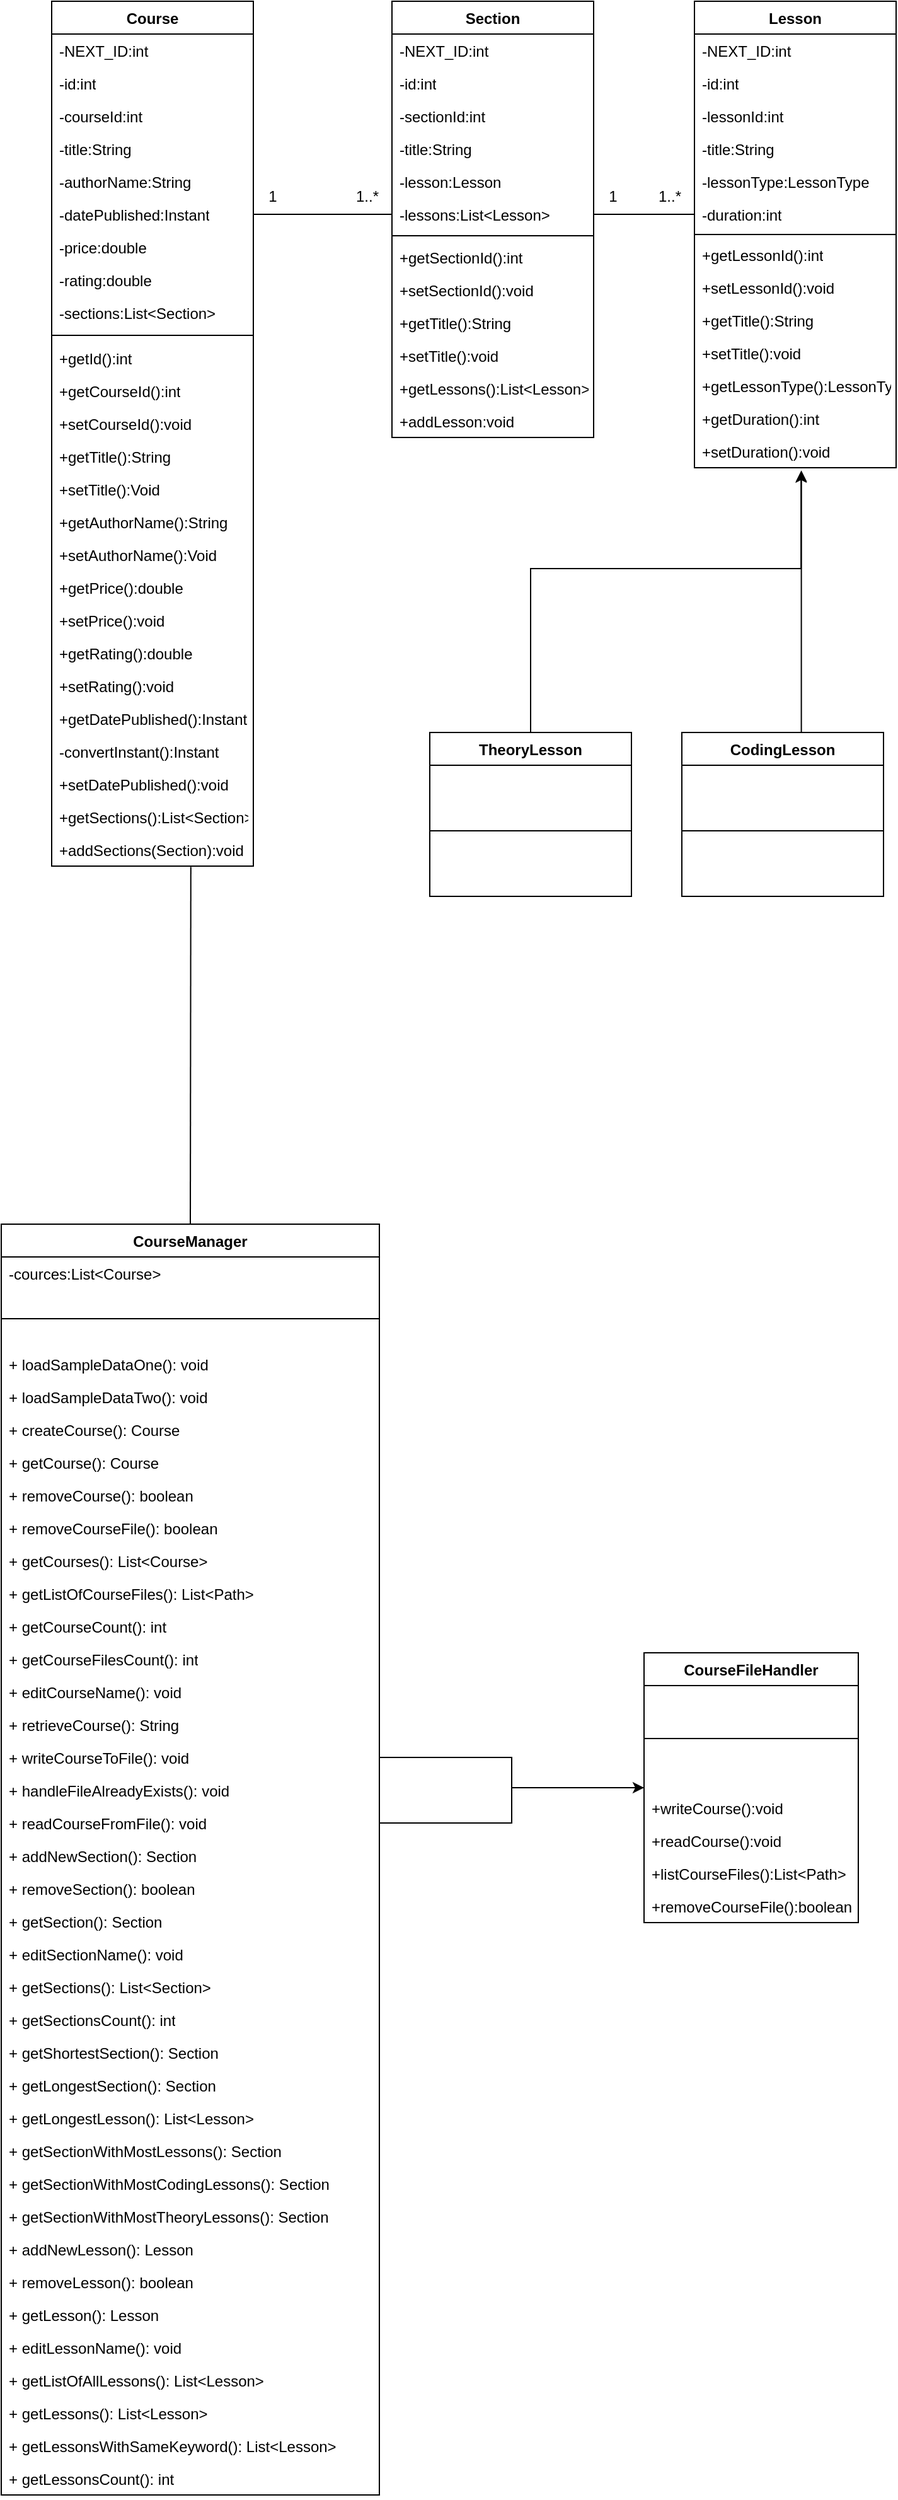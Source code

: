 <mxfile version="22.1.2" type="device" pages="4">
  <diagram id="SQ3snEIVAlfGAOhcRpRP" name="ClassDiagram">
    <mxGraphModel dx="1936" dy="992" grid="1" gridSize="10" guides="1" tooltips="1" connect="1" arrows="1" fold="1" page="1" pageScale="1" pageWidth="827" pageHeight="1169" math="0" shadow="0">
      <root>
        <mxCell id="0" />
        <mxCell id="1" parent="0" />
        <mxCell id="yab_E59PaCfdo0H1siV8-1" value="Course" style="swimlane;fontStyle=1;align=center;verticalAlign=top;childLayout=stackLayout;horizontal=1;startSize=26;horizontalStack=0;resizeParent=1;resizeParentMax=0;resizeLast=0;collapsible=1;marginBottom=0;whiteSpace=wrap;html=1;" parent="1" vertex="1">
          <mxGeometry x="120" y="280" width="160" height="686" as="geometry" />
        </mxCell>
        <mxCell id="ISn-cLbXCTVT3khcro_t-4" value="-NEXT_ID:int" style="text;strokeColor=none;fillColor=none;align=left;verticalAlign=top;spacingLeft=4;spacingRight=4;overflow=hidden;rotatable=0;points=[[0,0.5],[1,0.5]];portConstraint=eastwest;whiteSpace=wrap;html=1;" vertex="1" parent="yab_E59PaCfdo0H1siV8-1">
          <mxGeometry y="26" width="160" height="26" as="geometry" />
        </mxCell>
        <mxCell id="pmKONMikWB3YTbTokbgS-2" value="-id:int" style="text;strokeColor=none;fillColor=none;align=left;verticalAlign=top;spacingLeft=4;spacingRight=4;overflow=hidden;rotatable=0;points=[[0,0.5],[1,0.5]];portConstraint=eastwest;whiteSpace=wrap;html=1;" parent="yab_E59PaCfdo0H1siV8-1" vertex="1">
          <mxGeometry y="52" width="160" height="26" as="geometry" />
        </mxCell>
        <mxCell id="ISn-cLbXCTVT3khcro_t-18" value="-courseId:int" style="text;strokeColor=none;fillColor=none;align=left;verticalAlign=top;spacingLeft=4;spacingRight=4;overflow=hidden;rotatable=0;points=[[0,0.5],[1,0.5]];portConstraint=eastwest;whiteSpace=wrap;html=1;" vertex="1" parent="yab_E59PaCfdo0H1siV8-1">
          <mxGeometry y="78" width="160" height="26" as="geometry" />
        </mxCell>
        <mxCell id="yab_E59PaCfdo0H1siV8-2" value="-title:String&lt;br&gt;" style="text;strokeColor=none;fillColor=none;align=left;verticalAlign=top;spacingLeft=4;spacingRight=4;overflow=hidden;rotatable=0;points=[[0,0.5],[1,0.5]];portConstraint=eastwest;whiteSpace=wrap;html=1;" parent="yab_E59PaCfdo0H1siV8-1" vertex="1">
          <mxGeometry y="104" width="160" height="26" as="geometry" />
        </mxCell>
        <mxCell id="yab_E59PaCfdo0H1siV8-7" value="-authorName:String" style="text;strokeColor=none;fillColor=none;align=left;verticalAlign=top;spacingLeft=4;spacingRight=4;overflow=hidden;rotatable=0;points=[[0,0.5],[1,0.5]];portConstraint=eastwest;whiteSpace=wrap;html=1;" parent="yab_E59PaCfdo0H1siV8-1" vertex="1">
          <mxGeometry y="130" width="160" height="26" as="geometry" />
        </mxCell>
        <mxCell id="yab_E59PaCfdo0H1siV8-6" value="-datePublished:Instant" style="text;strokeColor=none;fillColor=none;align=left;verticalAlign=top;spacingLeft=4;spacingRight=4;overflow=hidden;rotatable=0;points=[[0,0.5],[1,0.5]];portConstraint=eastwest;whiteSpace=wrap;html=1;" parent="yab_E59PaCfdo0H1siV8-1" vertex="1">
          <mxGeometry y="156" width="160" height="26" as="geometry" />
        </mxCell>
        <mxCell id="yab_E59PaCfdo0H1siV8-5" value="-price:double" style="text;strokeColor=none;fillColor=none;align=left;verticalAlign=top;spacingLeft=4;spacingRight=4;overflow=hidden;rotatable=0;points=[[0,0.5],[1,0.5]];portConstraint=eastwest;whiteSpace=wrap;html=1;" parent="yab_E59PaCfdo0H1siV8-1" vertex="1">
          <mxGeometry y="182" width="160" height="26" as="geometry" />
        </mxCell>
        <mxCell id="yab_E59PaCfdo0H1siV8-8" value="-rating:double" style="text;strokeColor=none;fillColor=none;align=left;verticalAlign=top;spacingLeft=4;spacingRight=4;overflow=hidden;rotatable=0;points=[[0,0.5],[1,0.5]];portConstraint=eastwest;whiteSpace=wrap;html=1;" parent="yab_E59PaCfdo0H1siV8-1" vertex="1">
          <mxGeometry y="208" width="160" height="26" as="geometry" />
        </mxCell>
        <mxCell id="yab_E59PaCfdo0H1siV8-29" value="-sections:List&amp;lt;Section&amp;gt;" style="text;strokeColor=none;fillColor=none;align=left;verticalAlign=top;spacingLeft=4;spacingRight=4;overflow=hidden;rotatable=0;points=[[0,0.5],[1,0.5]];portConstraint=eastwest;whiteSpace=wrap;html=1;" parent="yab_E59PaCfdo0H1siV8-1" vertex="1">
          <mxGeometry y="234" width="160" height="26" as="geometry" />
        </mxCell>
        <mxCell id="yab_E59PaCfdo0H1siV8-3" value="" style="line;strokeWidth=1;fillColor=none;align=left;verticalAlign=middle;spacingTop=-1;spacingLeft=3;spacingRight=3;rotatable=0;labelPosition=right;points=[];portConstraint=eastwest;strokeColor=inherit;" parent="yab_E59PaCfdo0H1siV8-1" vertex="1">
          <mxGeometry y="260" width="160" height="10" as="geometry" />
        </mxCell>
        <mxCell id="yab_E59PaCfdo0H1siV8-4" value="+getId():int" style="text;strokeColor=none;fillColor=none;align=left;verticalAlign=top;spacingLeft=4;spacingRight=4;overflow=hidden;rotatable=0;points=[[0,0.5],[1,0.5]];portConstraint=eastwest;whiteSpace=wrap;html=1;" parent="yab_E59PaCfdo0H1siV8-1" vertex="1">
          <mxGeometry y="270" width="160" height="26" as="geometry" />
        </mxCell>
        <mxCell id="yab_E59PaCfdo0H1siV8-26" value="+getCourseId():int" style="text;strokeColor=none;fillColor=none;align=left;verticalAlign=top;spacingLeft=4;spacingRight=4;overflow=hidden;rotatable=0;points=[[0,0.5],[1,0.5]];portConstraint=eastwest;whiteSpace=wrap;html=1;" parent="yab_E59PaCfdo0H1siV8-1" vertex="1">
          <mxGeometry y="296" width="160" height="26" as="geometry" />
        </mxCell>
        <mxCell id="ISn-cLbXCTVT3khcro_t-3" value="+setCourseId():void" style="text;strokeColor=none;fillColor=none;align=left;verticalAlign=top;spacingLeft=4;spacingRight=4;overflow=hidden;rotatable=0;points=[[0,0.5],[1,0.5]];portConstraint=eastwest;whiteSpace=wrap;html=1;" vertex="1" parent="yab_E59PaCfdo0H1siV8-1">
          <mxGeometry y="322" width="160" height="26" as="geometry" />
        </mxCell>
        <mxCell id="ISn-cLbXCTVT3khcro_t-5" value="+getTitle():String" style="text;strokeColor=none;fillColor=none;align=left;verticalAlign=top;spacingLeft=4;spacingRight=4;overflow=hidden;rotatable=0;points=[[0,0.5],[1,0.5]];portConstraint=eastwest;whiteSpace=wrap;html=1;" vertex="1" parent="yab_E59PaCfdo0H1siV8-1">
          <mxGeometry y="348" width="160" height="26" as="geometry" />
        </mxCell>
        <mxCell id="ISn-cLbXCTVT3khcro_t-6" value="+setTitle():Void&amp;nbsp;" style="text;strokeColor=none;fillColor=none;align=left;verticalAlign=top;spacingLeft=4;spacingRight=4;overflow=hidden;rotatable=0;points=[[0,0.5],[1,0.5]];portConstraint=eastwest;whiteSpace=wrap;html=1;" vertex="1" parent="yab_E59PaCfdo0H1siV8-1">
          <mxGeometry y="374" width="160" height="26" as="geometry" />
        </mxCell>
        <mxCell id="ISn-cLbXCTVT3khcro_t-7" value="+getAuthorName():String" style="text;strokeColor=none;fillColor=none;align=left;verticalAlign=top;spacingLeft=4;spacingRight=4;overflow=hidden;rotatable=0;points=[[0,0.5],[1,0.5]];portConstraint=eastwest;whiteSpace=wrap;html=1;" vertex="1" parent="yab_E59PaCfdo0H1siV8-1">
          <mxGeometry y="400" width="160" height="26" as="geometry" />
        </mxCell>
        <mxCell id="ISn-cLbXCTVT3khcro_t-8" value="+setAuthorName():Void" style="text;strokeColor=none;fillColor=none;align=left;verticalAlign=top;spacingLeft=4;spacingRight=4;overflow=hidden;rotatable=0;points=[[0,0.5],[1,0.5]];portConstraint=eastwest;whiteSpace=wrap;html=1;" vertex="1" parent="yab_E59PaCfdo0H1siV8-1">
          <mxGeometry y="426" width="160" height="26" as="geometry" />
        </mxCell>
        <mxCell id="ISn-cLbXCTVT3khcro_t-9" value="+getPrice():double" style="text;strokeColor=none;fillColor=none;align=left;verticalAlign=top;spacingLeft=4;spacingRight=4;overflow=hidden;rotatable=0;points=[[0,0.5],[1,0.5]];portConstraint=eastwest;whiteSpace=wrap;html=1;" vertex="1" parent="yab_E59PaCfdo0H1siV8-1">
          <mxGeometry y="452" width="160" height="26" as="geometry" />
        </mxCell>
        <mxCell id="ISn-cLbXCTVT3khcro_t-10" value="+setPrice():void" style="text;strokeColor=none;fillColor=none;align=left;verticalAlign=top;spacingLeft=4;spacingRight=4;overflow=hidden;rotatable=0;points=[[0,0.5],[1,0.5]];portConstraint=eastwest;whiteSpace=wrap;html=1;" vertex="1" parent="yab_E59PaCfdo0H1siV8-1">
          <mxGeometry y="478" width="160" height="26" as="geometry" />
        </mxCell>
        <mxCell id="ISn-cLbXCTVT3khcro_t-11" value="+getRating():double" style="text;strokeColor=none;fillColor=none;align=left;verticalAlign=top;spacingLeft=4;spacingRight=4;overflow=hidden;rotatable=0;points=[[0,0.5],[1,0.5]];portConstraint=eastwest;whiteSpace=wrap;html=1;" vertex="1" parent="yab_E59PaCfdo0H1siV8-1">
          <mxGeometry y="504" width="160" height="26" as="geometry" />
        </mxCell>
        <mxCell id="ISn-cLbXCTVT3khcro_t-12" value="+setRating():void" style="text;strokeColor=none;fillColor=none;align=left;verticalAlign=top;spacingLeft=4;spacingRight=4;overflow=hidden;rotatable=0;points=[[0,0.5],[1,0.5]];portConstraint=eastwest;whiteSpace=wrap;html=1;" vertex="1" parent="yab_E59PaCfdo0H1siV8-1">
          <mxGeometry y="530" width="160" height="26" as="geometry" />
        </mxCell>
        <mxCell id="ISn-cLbXCTVT3khcro_t-13" value="+getDatePublished():Instant" style="text;strokeColor=none;fillColor=none;align=left;verticalAlign=top;spacingLeft=4;spacingRight=4;overflow=hidden;rotatable=0;points=[[0,0.5],[1,0.5]];portConstraint=eastwest;whiteSpace=wrap;html=1;" vertex="1" parent="yab_E59PaCfdo0H1siV8-1">
          <mxGeometry y="556" width="160" height="26" as="geometry" />
        </mxCell>
        <mxCell id="ISn-cLbXCTVT3khcro_t-14" value="-convertInstant():Instant" style="text;strokeColor=none;fillColor=none;align=left;verticalAlign=top;spacingLeft=4;spacingRight=4;overflow=hidden;rotatable=0;points=[[0,0.5],[1,0.5]];portConstraint=eastwest;whiteSpace=wrap;html=1;" vertex="1" parent="yab_E59PaCfdo0H1siV8-1">
          <mxGeometry y="582" width="160" height="26" as="geometry" />
        </mxCell>
        <mxCell id="ISn-cLbXCTVT3khcro_t-15" value="+setDatePublished():void" style="text;strokeColor=none;fillColor=none;align=left;verticalAlign=top;spacingLeft=4;spacingRight=4;overflow=hidden;rotatable=0;points=[[0,0.5],[1,0.5]];portConstraint=eastwest;whiteSpace=wrap;html=1;" vertex="1" parent="yab_E59PaCfdo0H1siV8-1">
          <mxGeometry y="608" width="160" height="26" as="geometry" />
        </mxCell>
        <mxCell id="yab_E59PaCfdo0H1siV8-34" value="+getSections():List&amp;lt;Section&amp;gt;" style="text;strokeColor=none;fillColor=none;align=left;verticalAlign=top;spacingLeft=4;spacingRight=4;overflow=hidden;rotatable=0;points=[[0,0.5],[1,0.5]];portConstraint=eastwest;whiteSpace=wrap;html=1;" parent="yab_E59PaCfdo0H1siV8-1" vertex="1">
          <mxGeometry y="634" width="160" height="26" as="geometry" />
        </mxCell>
        <mxCell id="pmKONMikWB3YTbTokbgS-4" value="+addSections(Section):void" style="text;strokeColor=none;fillColor=none;align=left;verticalAlign=top;spacingLeft=4;spacingRight=4;overflow=hidden;rotatable=0;points=[[0,0.5],[1,0.5]];portConstraint=eastwest;whiteSpace=wrap;html=1;" parent="yab_E59PaCfdo0H1siV8-1" vertex="1">
          <mxGeometry y="660" width="160" height="26" as="geometry" />
        </mxCell>
        <mxCell id="yab_E59PaCfdo0H1siV8-10" value="Lesson" style="swimlane;fontStyle=1;align=center;verticalAlign=top;childLayout=stackLayout;horizontal=1;startSize=26;horizontalStack=0;resizeParent=1;resizeParentMax=0;resizeLast=0;collapsible=1;marginBottom=0;whiteSpace=wrap;html=1;" parent="1" vertex="1">
          <mxGeometry x="630" y="280" width="160" height="370" as="geometry" />
        </mxCell>
        <mxCell id="ISn-cLbXCTVT3khcro_t-16" value="-NEXT_ID:int" style="text;strokeColor=none;fillColor=none;align=left;verticalAlign=top;spacingLeft=4;spacingRight=4;overflow=hidden;rotatable=0;points=[[0,0.5],[1,0.5]];portConstraint=eastwest;whiteSpace=wrap;html=1;" vertex="1" parent="yab_E59PaCfdo0H1siV8-10">
          <mxGeometry y="26" width="160" height="26" as="geometry" />
        </mxCell>
        <mxCell id="yab_E59PaCfdo0H1siV8-12" value="-id:int" style="text;strokeColor=none;fillColor=none;align=left;verticalAlign=top;spacingLeft=4;spacingRight=4;overflow=hidden;rotatable=0;points=[[0,0.5],[1,0.5]];portConstraint=eastwest;whiteSpace=wrap;html=1;" parent="yab_E59PaCfdo0H1siV8-10" vertex="1">
          <mxGeometry y="52" width="160" height="26" as="geometry" />
        </mxCell>
        <mxCell id="ISn-cLbXCTVT3khcro_t-20" value="-lessonId:int" style="text;strokeColor=none;fillColor=none;align=left;verticalAlign=top;spacingLeft=4;spacingRight=4;overflow=hidden;rotatable=0;points=[[0,0.5],[1,0.5]];portConstraint=eastwest;whiteSpace=wrap;html=1;" vertex="1" parent="yab_E59PaCfdo0H1siV8-10">
          <mxGeometry y="78" width="160" height="26" as="geometry" />
        </mxCell>
        <mxCell id="yab_E59PaCfdo0H1siV8-11" value="-title:String&lt;br&gt;" style="text;strokeColor=none;fillColor=none;align=left;verticalAlign=top;spacingLeft=4;spacingRight=4;overflow=hidden;rotatable=0;points=[[0,0.5],[1,0.5]];portConstraint=eastwest;whiteSpace=wrap;html=1;" parent="yab_E59PaCfdo0H1siV8-10" vertex="1">
          <mxGeometry y="104" width="160" height="26" as="geometry" />
        </mxCell>
        <mxCell id="7sKG46PLj9Gb0CZZyful-49" value="-lessonType:LessonType" style="text;strokeColor=none;fillColor=none;align=left;verticalAlign=top;spacingLeft=4;spacingRight=4;overflow=hidden;rotatable=0;points=[[0,0.5],[1,0.5]];portConstraint=eastwest;whiteSpace=wrap;html=1;" parent="yab_E59PaCfdo0H1siV8-10" vertex="1">
          <mxGeometry y="130" width="160" height="26" as="geometry" />
        </mxCell>
        <mxCell id="yab_E59PaCfdo0H1siV8-13" value="-duration:int" style="text;strokeColor=none;fillColor=none;align=left;verticalAlign=top;spacingLeft=4;spacingRight=4;overflow=hidden;rotatable=0;points=[[0,0.5],[1,0.5]];portConstraint=eastwest;whiteSpace=wrap;html=1;" parent="yab_E59PaCfdo0H1siV8-10" vertex="1">
          <mxGeometry y="156" width="160" height="26" as="geometry" />
        </mxCell>
        <mxCell id="yab_E59PaCfdo0H1siV8-16" value="" style="line;strokeWidth=1;fillColor=none;align=left;verticalAlign=middle;spacingTop=-1;spacingLeft=3;spacingRight=3;rotatable=0;labelPosition=right;points=[];portConstraint=eastwest;strokeColor=inherit;" parent="yab_E59PaCfdo0H1siV8-10" vertex="1">
          <mxGeometry y="182" width="160" height="6" as="geometry" />
        </mxCell>
        <mxCell id="ISn-cLbXCTVT3khcro_t-24" value="+getLessonId():int" style="text;strokeColor=none;fillColor=none;align=left;verticalAlign=top;spacingLeft=4;spacingRight=4;overflow=hidden;rotatable=0;points=[[0,0.5],[1,0.5]];portConstraint=eastwest;whiteSpace=wrap;html=1;" vertex="1" parent="yab_E59PaCfdo0H1siV8-10">
          <mxGeometry y="188" width="160" height="26" as="geometry" />
        </mxCell>
        <mxCell id="ISn-cLbXCTVT3khcro_t-25" value="+setLessonId():void" style="text;strokeColor=none;fillColor=none;align=left;verticalAlign=top;spacingLeft=4;spacingRight=4;overflow=hidden;rotatable=0;points=[[0,0.5],[1,0.5]];portConstraint=eastwest;whiteSpace=wrap;html=1;" vertex="1" parent="yab_E59PaCfdo0H1siV8-10">
          <mxGeometry y="214" width="160" height="26" as="geometry" />
        </mxCell>
        <mxCell id="yab_E59PaCfdo0H1siV8-17" value="+getTitle():String" style="text;strokeColor=none;fillColor=none;align=left;verticalAlign=top;spacingLeft=4;spacingRight=4;overflow=hidden;rotatable=0;points=[[0,0.5],[1,0.5]];portConstraint=eastwest;whiteSpace=wrap;html=1;" parent="yab_E59PaCfdo0H1siV8-10" vertex="1">
          <mxGeometry y="240" width="160" height="26" as="geometry" />
        </mxCell>
        <mxCell id="yab_E59PaCfdo0H1siV8-28" value="+setTitle():void" style="text;strokeColor=none;fillColor=none;align=left;verticalAlign=top;spacingLeft=4;spacingRight=4;overflow=hidden;rotatable=0;points=[[0,0.5],[1,0.5]];portConstraint=eastwest;whiteSpace=wrap;html=1;" parent="yab_E59PaCfdo0H1siV8-10" vertex="1">
          <mxGeometry y="266" width="160" height="26" as="geometry" />
        </mxCell>
        <mxCell id="7sKG46PLj9Gb0CZZyful-48" value="+getLessonType():LessonType&amp;nbsp;" style="text;strokeColor=none;fillColor=none;align=left;verticalAlign=top;spacingLeft=4;spacingRight=4;overflow=hidden;rotatable=0;points=[[0,0.5],[1,0.5]];portConstraint=eastwest;whiteSpace=wrap;html=1;" parent="yab_E59PaCfdo0H1siV8-10" vertex="1">
          <mxGeometry y="292" width="160" height="26" as="geometry" />
        </mxCell>
        <mxCell id="yab_E59PaCfdo0H1siV8-31" value="+getDuration():int" style="text;strokeColor=none;fillColor=none;align=left;verticalAlign=top;spacingLeft=4;spacingRight=4;overflow=hidden;rotatable=0;points=[[0,0.5],[1,0.5]];portConstraint=eastwest;whiteSpace=wrap;html=1;" parent="yab_E59PaCfdo0H1siV8-10" vertex="1">
          <mxGeometry y="318" width="160" height="26" as="geometry" />
        </mxCell>
        <mxCell id="ISn-cLbXCTVT3khcro_t-26" value="+setDuration():void" style="text;strokeColor=none;fillColor=none;align=left;verticalAlign=top;spacingLeft=4;spacingRight=4;overflow=hidden;rotatable=0;points=[[0,0.5],[1,0.5]];portConstraint=eastwest;whiteSpace=wrap;html=1;" vertex="1" parent="yab_E59PaCfdo0H1siV8-10">
          <mxGeometry y="344" width="160" height="26" as="geometry" />
        </mxCell>
        <mxCell id="yab_E59PaCfdo0H1siV8-18" value="Section" style="swimlane;fontStyle=1;align=center;verticalAlign=top;childLayout=stackLayout;horizontal=1;startSize=26;horizontalStack=0;resizeParent=1;resizeParentMax=0;resizeLast=0;collapsible=1;marginBottom=0;whiteSpace=wrap;html=1;" parent="1" vertex="1">
          <mxGeometry x="390" y="280" width="160" height="346" as="geometry" />
        </mxCell>
        <mxCell id="ISn-cLbXCTVT3khcro_t-17" value="-NEXT_ID:int" style="text;strokeColor=none;fillColor=none;align=left;verticalAlign=top;spacingLeft=4;spacingRight=4;overflow=hidden;rotatable=0;points=[[0,0.5],[1,0.5]];portConstraint=eastwest;whiteSpace=wrap;html=1;" vertex="1" parent="yab_E59PaCfdo0H1siV8-18">
          <mxGeometry y="26" width="160" height="26" as="geometry" />
        </mxCell>
        <mxCell id="yab_E59PaCfdo0H1siV8-22" value="-id:int" style="text;strokeColor=none;fillColor=none;align=left;verticalAlign=top;spacingLeft=4;spacingRight=4;overflow=hidden;rotatable=0;points=[[0,0.5],[1,0.5]];portConstraint=eastwest;whiteSpace=wrap;html=1;" parent="yab_E59PaCfdo0H1siV8-18" vertex="1">
          <mxGeometry y="52" width="160" height="26" as="geometry" />
        </mxCell>
        <mxCell id="ISn-cLbXCTVT3khcro_t-19" value="-sectionId:int" style="text;strokeColor=none;fillColor=none;align=left;verticalAlign=top;spacingLeft=4;spacingRight=4;overflow=hidden;rotatable=0;points=[[0,0.5],[1,0.5]];portConstraint=eastwest;whiteSpace=wrap;html=1;" vertex="1" parent="yab_E59PaCfdo0H1siV8-18">
          <mxGeometry y="78" width="160" height="26" as="geometry" />
        </mxCell>
        <mxCell id="yab_E59PaCfdo0H1siV8-19" value="-title:String&lt;br&gt;" style="text;strokeColor=none;fillColor=none;align=left;verticalAlign=top;spacingLeft=4;spacingRight=4;overflow=hidden;rotatable=0;points=[[0,0.5],[1,0.5]];portConstraint=eastwest;whiteSpace=wrap;html=1;" parent="yab_E59PaCfdo0H1siV8-18" vertex="1">
          <mxGeometry y="104" width="160" height="26" as="geometry" />
        </mxCell>
        <mxCell id="pmKONMikWB3YTbTokbgS-3" value="-lesson:Lesson" style="text;strokeColor=none;fillColor=none;align=left;verticalAlign=top;spacingLeft=4;spacingRight=4;overflow=hidden;rotatable=0;points=[[0,0.5],[1,0.5]];portConstraint=eastwest;whiteSpace=wrap;html=1;" parent="yab_E59PaCfdo0H1siV8-18" vertex="1">
          <mxGeometry y="130" width="160" height="26" as="geometry" />
        </mxCell>
        <mxCell id="yab_E59PaCfdo0H1siV8-30" value="-lessons:List&amp;lt;Lesson&amp;gt;" style="text;strokeColor=none;fillColor=none;align=left;verticalAlign=top;spacingLeft=4;spacingRight=4;overflow=hidden;rotatable=0;points=[[0,0.5],[1,0.5]];portConstraint=eastwest;whiteSpace=wrap;html=1;" parent="yab_E59PaCfdo0H1siV8-18" vertex="1">
          <mxGeometry y="156" width="160" height="26" as="geometry" />
        </mxCell>
        <mxCell id="yab_E59PaCfdo0H1siV8-24" value="" style="line;strokeWidth=1;fillColor=none;align=left;verticalAlign=middle;spacingTop=-1;spacingLeft=3;spacingRight=3;rotatable=0;labelPosition=right;points=[];portConstraint=eastwest;strokeColor=inherit;" parent="yab_E59PaCfdo0H1siV8-18" vertex="1">
          <mxGeometry y="182" width="160" height="8" as="geometry" />
        </mxCell>
        <mxCell id="ISn-cLbXCTVT3khcro_t-22" value="+getSectionId():int" style="text;strokeColor=none;fillColor=none;align=left;verticalAlign=top;spacingLeft=4;spacingRight=4;overflow=hidden;rotatable=0;points=[[0,0.5],[1,0.5]];portConstraint=eastwest;whiteSpace=wrap;html=1;" vertex="1" parent="yab_E59PaCfdo0H1siV8-18">
          <mxGeometry y="190" width="160" height="26" as="geometry" />
        </mxCell>
        <mxCell id="ISn-cLbXCTVT3khcro_t-23" value="+setSectionId():void" style="text;strokeColor=none;fillColor=none;align=left;verticalAlign=top;spacingLeft=4;spacingRight=4;overflow=hidden;rotatable=0;points=[[0,0.5],[1,0.5]];portConstraint=eastwest;whiteSpace=wrap;html=1;" vertex="1" parent="yab_E59PaCfdo0H1siV8-18">
          <mxGeometry y="216" width="160" height="26" as="geometry" />
        </mxCell>
        <mxCell id="yab_E59PaCfdo0H1siV8-25" value="+getTitle():String" style="text;strokeColor=none;fillColor=none;align=left;verticalAlign=top;spacingLeft=4;spacingRight=4;overflow=hidden;rotatable=0;points=[[0,0.5],[1,0.5]];portConstraint=eastwest;whiteSpace=wrap;html=1;" parent="yab_E59PaCfdo0H1siV8-18" vertex="1">
          <mxGeometry y="242" width="160" height="26" as="geometry" />
        </mxCell>
        <mxCell id="yab_E59PaCfdo0H1siV8-27" value="+setTitle():void" style="text;strokeColor=none;fillColor=none;align=left;verticalAlign=top;spacingLeft=4;spacingRight=4;overflow=hidden;rotatable=0;points=[[0,0.5],[1,0.5]];portConstraint=eastwest;whiteSpace=wrap;html=1;" parent="yab_E59PaCfdo0H1siV8-18" vertex="1">
          <mxGeometry y="268" width="160" height="26" as="geometry" />
        </mxCell>
        <mxCell id="yab_E59PaCfdo0H1siV8-33" value="+getLessons():List&amp;lt;Lesson&amp;gt;" style="text;strokeColor=none;fillColor=none;align=left;verticalAlign=top;spacingLeft=4;spacingRight=4;overflow=hidden;rotatable=0;points=[[0,0.5],[1,0.5]];portConstraint=eastwest;whiteSpace=wrap;html=1;" parent="yab_E59PaCfdo0H1siV8-18" vertex="1">
          <mxGeometry y="294" width="160" height="26" as="geometry" />
        </mxCell>
        <mxCell id="pmKONMikWB3YTbTokbgS-5" value="+addLesson:void" style="text;strokeColor=none;fillColor=none;align=left;verticalAlign=top;spacingLeft=4;spacingRight=4;overflow=hidden;rotatable=0;points=[[0,0.5],[1,0.5]];portConstraint=eastwest;whiteSpace=wrap;html=1;" parent="yab_E59PaCfdo0H1siV8-18" vertex="1">
          <mxGeometry y="320" width="160" height="26" as="geometry" />
        </mxCell>
        <mxCell id="yab_E59PaCfdo0H1siV8-35" style="edgeStyle=orthogonalEdgeStyle;rounded=0;orthogonalLoop=1;jettySize=auto;html=1;entryX=0;entryY=0.5;entryDx=0;entryDy=0;endArrow=none;endFill=0;exitX=1;exitY=0.5;exitDx=0;exitDy=0;" parent="1" source="yab_E59PaCfdo0H1siV8-6" target="yab_E59PaCfdo0H1siV8-30" edge="1">
          <mxGeometry relative="1" as="geometry">
            <mxPoint x="320" y="493" as="sourcePoint" />
          </mxGeometry>
        </mxCell>
        <mxCell id="yab_E59PaCfdo0H1siV8-36" style="edgeStyle=orthogonalEdgeStyle;rounded=0;orthogonalLoop=1;jettySize=auto;html=1;exitX=1;exitY=0.5;exitDx=0;exitDy=0;entryX=0;entryY=0.5;entryDx=0;entryDy=0;endArrow=none;endFill=0;" parent="1" source="yab_E59PaCfdo0H1siV8-30" target="yab_E59PaCfdo0H1siV8-13" edge="1">
          <mxGeometry relative="1" as="geometry" />
        </mxCell>
        <mxCell id="xgb36805R0s2YH3dAti3-2" value="1..*" style="text;html=1;align=center;verticalAlign=middle;resizable=0;points=[];autosize=1;strokeColor=none;fillColor=none;" parent="1" vertex="1">
          <mxGeometry x="350" y="420" width="40" height="30" as="geometry" />
        </mxCell>
        <mxCell id="xgb36805R0s2YH3dAti3-3" value="1" style="text;html=1;align=center;verticalAlign=middle;resizable=0;points=[];autosize=1;strokeColor=none;fillColor=none;" parent="1" vertex="1">
          <mxGeometry x="280" y="420" width="30" height="30" as="geometry" />
        </mxCell>
        <mxCell id="xgb36805R0s2YH3dAti3-4" value="1" style="text;html=1;align=center;verticalAlign=middle;resizable=0;points=[];autosize=1;strokeColor=none;fillColor=none;" parent="1" vertex="1">
          <mxGeometry x="550" y="420" width="30" height="30" as="geometry" />
        </mxCell>
        <mxCell id="xgb36805R0s2YH3dAti3-5" value="1..*" style="text;html=1;align=center;verticalAlign=middle;resizable=0;points=[];autosize=1;strokeColor=none;fillColor=none;" parent="1" vertex="1">
          <mxGeometry x="590" y="420" width="40" height="30" as="geometry" />
        </mxCell>
        <mxCell id="xgb36805R0s2YH3dAti3-17" value="CourseManager" style="swimlane;fontStyle=1;align=center;verticalAlign=top;childLayout=stackLayout;horizontal=1;startSize=26;horizontalStack=0;resizeParent=1;resizeParentMax=0;resizeLast=0;collapsible=1;marginBottom=0;whiteSpace=wrap;html=1;" parent="1" vertex="1">
          <mxGeometry x="80" y="1250" width="300" height="1008" as="geometry" />
        </mxCell>
        <mxCell id="xgb36805R0s2YH3dAti3-23" value="-cources:List&amp;lt;Course&amp;gt;" style="text;strokeColor=none;fillColor=none;align=left;verticalAlign=top;spacingLeft=4;spacingRight=4;overflow=hidden;rotatable=0;points=[[0,0.5],[1,0.5]];portConstraint=eastwest;whiteSpace=wrap;html=1;" parent="xgb36805R0s2YH3dAti3-17" vertex="1">
          <mxGeometry y="26" width="300" height="26" as="geometry" />
        </mxCell>
        <mxCell id="xgb36805R0s2YH3dAti3-24" value="" style="line;strokeWidth=1;fillColor=none;align=left;verticalAlign=middle;spacingTop=-1;spacingLeft=3;spacingRight=3;rotatable=0;labelPosition=right;points=[];portConstraint=eastwest;strokeColor=inherit;" parent="xgb36805R0s2YH3dAti3-17" vertex="1">
          <mxGeometry y="52" width="300" height="46" as="geometry" />
        </mxCell>
        <mxCell id="7sKG46PLj9Gb0CZZyful-4" value="+ loadSampleDataOne(): void" style="text;strokeColor=none;fillColor=none;align=left;verticalAlign=top;spacingLeft=4;spacingRight=4;overflow=hidden;rotatable=0;points=[[0,0.5],[1,0.5]];portConstraint=eastwest;whiteSpace=wrap;html=1;" parent="xgb36805R0s2YH3dAti3-17" vertex="1">
          <mxGeometry y="98" width="300" height="26" as="geometry" />
        </mxCell>
        <mxCell id="7sKG46PLj9Gb0CZZyful-6" value="&lt;div&gt;+ loadSampleDataTwo(): void&lt;/div&gt;&lt;div&gt;&lt;br&gt;&lt;/div&gt;" style="text;strokeColor=none;fillColor=none;align=left;verticalAlign=top;spacingLeft=4;spacingRight=4;overflow=hidden;rotatable=0;points=[[0,0.5],[1,0.5]];portConstraint=eastwest;whiteSpace=wrap;html=1;" parent="xgb36805R0s2YH3dAti3-17" vertex="1">
          <mxGeometry y="124" width="300" height="26" as="geometry" />
        </mxCell>
        <mxCell id="7sKG46PLj9Gb0CZZyful-22" value="&lt;div&gt;+ createCourse(): Course&lt;/div&gt;&lt;div&gt;&lt;br&gt;&lt;/div&gt;" style="text;strokeColor=none;fillColor=none;align=left;verticalAlign=top;spacingLeft=4;spacingRight=4;overflow=hidden;rotatable=0;points=[[0,0.5],[1,0.5]];portConstraint=eastwest;whiteSpace=wrap;html=1;" parent="xgb36805R0s2YH3dAti3-17" vertex="1">
          <mxGeometry y="150" width="300" height="26" as="geometry" />
        </mxCell>
        <mxCell id="7sKG46PLj9Gb0CZZyful-52" value="&lt;div&gt;+ getCourse(): Course&lt;/div&gt;&lt;div&gt;&lt;br&gt;&lt;/div&gt;" style="text;strokeColor=none;fillColor=none;align=left;verticalAlign=top;spacingLeft=4;spacingRight=4;overflow=hidden;rotatable=0;points=[[0,0.5],[1,0.5]];portConstraint=eastwest;whiteSpace=wrap;html=1;" parent="xgb36805R0s2YH3dAti3-17" vertex="1">
          <mxGeometry y="176" width="300" height="26" as="geometry" />
        </mxCell>
        <mxCell id="ng6Rg0tv5YCZBOo4RjvG-1" value="&lt;div&gt;+ removeCourse(): boolean&lt;/div&gt;&lt;div&gt;&lt;br&gt;&lt;/div&gt;" style="text;strokeColor=none;fillColor=none;align=left;verticalAlign=top;spacingLeft=4;spacingRight=4;overflow=hidden;rotatable=0;points=[[0,0.5],[1,0.5]];portConstraint=eastwest;whiteSpace=wrap;html=1;" parent="xgb36805R0s2YH3dAti3-17" vertex="1">
          <mxGeometry y="202" width="300" height="26" as="geometry" />
        </mxCell>
        <mxCell id="7sKG46PLj9Gb0CZZyful-53" value="+ removeCourseFile(): boolean" style="text;strokeColor=none;fillColor=none;align=left;verticalAlign=top;spacingLeft=4;spacingRight=4;overflow=hidden;rotatable=0;points=[[0,0.5],[1,0.5]];portConstraint=eastwest;whiteSpace=wrap;html=1;" parent="xgb36805R0s2YH3dAti3-17" vertex="1">
          <mxGeometry y="228" width="300" height="26" as="geometry" />
        </mxCell>
        <mxCell id="7sKG46PLj9Gb0CZZyful-55" value="&lt;div&gt;+ getCourses(): List&amp;lt;Course&amp;gt;&lt;/div&gt;&lt;div&gt;&lt;br&gt;&lt;/div&gt;" style="text;strokeColor=none;fillColor=none;align=left;verticalAlign=top;spacingLeft=4;spacingRight=4;overflow=hidden;rotatable=0;points=[[0,0.5],[1,0.5]];portConstraint=eastwest;whiteSpace=wrap;html=1;" parent="xgb36805R0s2YH3dAti3-17" vertex="1">
          <mxGeometry y="254" width="300" height="26" as="geometry" />
        </mxCell>
        <mxCell id="7sKG46PLj9Gb0CZZyful-54" value="&lt;div&gt;+ getListOfCourseFiles(): List&amp;lt;Path&amp;gt;&lt;/div&gt;" style="text;strokeColor=none;fillColor=none;align=left;verticalAlign=top;spacingLeft=4;spacingRight=4;overflow=hidden;rotatable=0;points=[[0,0.5],[1,0.5]];portConstraint=eastwest;whiteSpace=wrap;html=1;" parent="xgb36805R0s2YH3dAti3-17" vertex="1">
          <mxGeometry y="280" width="300" height="26" as="geometry" />
        </mxCell>
        <mxCell id="7sKG46PLj9Gb0CZZyful-9" value="&lt;div&gt;+ getCourseCount(): int&lt;br&gt;&lt;/div&gt;&lt;div&gt;&lt;span style=&quot;background-color: initial;&quot;&gt;&lt;br&gt;&lt;/span&gt;&lt;/div&gt;" style="text;strokeColor=none;fillColor=none;align=left;verticalAlign=top;spacingLeft=4;spacingRight=4;overflow=hidden;rotatable=0;points=[[0,0.5],[1,0.5]];portConstraint=eastwest;whiteSpace=wrap;html=1;" parent="xgb36805R0s2YH3dAti3-17" vertex="1">
          <mxGeometry y="306" width="300" height="26" as="geometry" />
        </mxCell>
        <mxCell id="7sKG46PLj9Gb0CZZyful-8" value="&lt;div&gt;+ getCourseFilesCount(): int&lt;br&gt;&lt;/div&gt;&lt;div&gt;&lt;span style=&quot;background-color: initial;&quot;&gt;&lt;br&gt;&lt;/span&gt;&lt;/div&gt;" style="text;strokeColor=none;fillColor=none;align=left;verticalAlign=top;spacingLeft=4;spacingRight=4;overflow=hidden;rotatable=0;points=[[0,0.5],[1,0.5]];portConstraint=eastwest;whiteSpace=wrap;html=1;" parent="xgb36805R0s2YH3dAti3-17" vertex="1">
          <mxGeometry y="332" width="300" height="26" as="geometry" />
        </mxCell>
        <mxCell id="7sKG46PLj9Gb0CZZyful-2" value="&lt;div&gt;+ editCourseName(): void&lt;br&gt;&lt;/div&gt;&lt;div&gt;&lt;span style=&quot;background-color: initial;&quot;&gt;&lt;br&gt;&lt;/span&gt;&lt;/div&gt;" style="text;strokeColor=none;fillColor=none;align=left;verticalAlign=top;spacingLeft=4;spacingRight=4;overflow=hidden;rotatable=0;points=[[0,0.5],[1,0.5]];portConstraint=eastwest;whiteSpace=wrap;html=1;" parent="xgb36805R0s2YH3dAti3-17" vertex="1">
          <mxGeometry y="358" width="300" height="26" as="geometry" />
        </mxCell>
        <mxCell id="7sKG46PLj9Gb0CZZyful-5" value="&lt;div&gt;+ retrieveCourse(): String&lt;br&gt;&lt;/div&gt;&lt;div&gt;&lt;span style=&quot;background-color: initial;&quot;&gt;&lt;br&gt;&lt;/span&gt;&lt;/div&gt;" style="text;strokeColor=none;fillColor=none;align=left;verticalAlign=top;spacingLeft=4;spacingRight=4;overflow=hidden;rotatable=0;points=[[0,0.5],[1,0.5]];portConstraint=eastwest;whiteSpace=wrap;html=1;" parent="xgb36805R0s2YH3dAti3-17" vertex="1">
          <mxGeometry y="384" width="300" height="26" as="geometry" />
        </mxCell>
        <mxCell id="7sKG46PLj9Gb0CZZyful-3" value="&lt;div&gt;+ writeCourseToFile(): void&lt;br&gt;&lt;/div&gt;&lt;div&gt;&lt;span style=&quot;background-color: initial;&quot;&gt;&lt;br&gt;&lt;/span&gt;&lt;/div&gt;" style="text;strokeColor=none;fillColor=none;align=left;verticalAlign=top;spacingLeft=4;spacingRight=4;overflow=hidden;rotatable=0;points=[[0,0.5],[1,0.5]];portConstraint=eastwest;whiteSpace=wrap;html=1;" parent="xgb36805R0s2YH3dAti3-17" vertex="1">
          <mxGeometry y="410" width="300" height="26" as="geometry" />
        </mxCell>
        <mxCell id="7sKG46PLj9Gb0CZZyful-11" value="&lt;div&gt;+ handleFileAlreadyExists(): void&lt;br&gt;&lt;/div&gt;&lt;div&gt;&lt;span style=&quot;background-color: initial;&quot;&gt;&lt;br&gt;&lt;/span&gt;&lt;/div&gt;" style="text;strokeColor=none;fillColor=none;align=left;verticalAlign=top;spacingLeft=4;spacingRight=4;overflow=hidden;rotatable=0;points=[[0,0.5],[1,0.5]];portConstraint=eastwest;whiteSpace=wrap;html=1;" parent="xgb36805R0s2YH3dAti3-17" vertex="1">
          <mxGeometry y="436" width="300" height="26" as="geometry" />
        </mxCell>
        <mxCell id="7sKG46PLj9Gb0CZZyful-12" value="&lt;div&gt;+ readCourseFromFile(): void&lt;br&gt;&lt;/div&gt;&lt;div&gt;&lt;br&gt;&lt;/div&gt;" style="text;strokeColor=none;fillColor=none;align=left;verticalAlign=top;spacingLeft=4;spacingRight=4;overflow=hidden;rotatable=0;points=[[0,0.5],[1,0.5]];portConstraint=eastwest;whiteSpace=wrap;html=1;" parent="xgb36805R0s2YH3dAti3-17" vertex="1">
          <mxGeometry y="462" width="300" height="26" as="geometry" />
        </mxCell>
        <mxCell id="7sKG46PLj9Gb0CZZyful-16" value="&lt;div&gt;+ addNewSection(): Section&lt;br&gt;&lt;/div&gt;&lt;div&gt;&lt;span style=&quot;background-color: initial;&quot;&gt;&lt;br&gt;&lt;/span&gt;&lt;/div&gt;" style="text;strokeColor=none;fillColor=none;align=left;verticalAlign=top;spacingLeft=4;spacingRight=4;overflow=hidden;rotatable=0;points=[[0,0.5],[1,0.5]];portConstraint=eastwest;whiteSpace=wrap;html=1;" parent="xgb36805R0s2YH3dAti3-17" vertex="1">
          <mxGeometry y="488" width="300" height="26" as="geometry" />
        </mxCell>
        <mxCell id="7sKG46PLj9Gb0CZZyful-15" value="&lt;div&gt;+ removeSection(): boolean&lt;br&gt;&lt;/div&gt;&lt;div&gt;&lt;span style=&quot;background-color: initial;&quot;&gt;&lt;br&gt;&lt;/span&gt;&lt;/div&gt;" style="text;strokeColor=none;fillColor=none;align=left;verticalAlign=top;spacingLeft=4;spacingRight=4;overflow=hidden;rotatable=0;points=[[0,0.5],[1,0.5]];portConstraint=eastwest;whiteSpace=wrap;html=1;" parent="xgb36805R0s2YH3dAti3-17" vertex="1">
          <mxGeometry y="514" width="300" height="26" as="geometry" />
        </mxCell>
        <mxCell id="7sKG46PLj9Gb0CZZyful-18" value="&lt;div&gt;+ getSection(): Section&lt;br&gt;&lt;/div&gt;&lt;div&gt;&lt;span style=&quot;background-color: initial;&quot;&gt;&lt;br&gt;&lt;/span&gt;&lt;/div&gt;" style="text;strokeColor=none;fillColor=none;align=left;verticalAlign=top;spacingLeft=4;spacingRight=4;overflow=hidden;rotatable=0;points=[[0,0.5],[1,0.5]];portConstraint=eastwest;whiteSpace=wrap;html=1;" parent="xgb36805R0s2YH3dAti3-17" vertex="1">
          <mxGeometry y="540" width="300" height="26" as="geometry" />
        </mxCell>
        <mxCell id="7sKG46PLj9Gb0CZZyful-14" value="&lt;div&gt;+ editSectionName(): void&lt;br&gt;&lt;/div&gt;&lt;div&gt;&lt;span style=&quot;background-color: initial;&quot;&gt;&lt;br&gt;&lt;/span&gt;&lt;/div&gt;" style="text;strokeColor=none;fillColor=none;align=left;verticalAlign=top;spacingLeft=4;spacingRight=4;overflow=hidden;rotatable=0;points=[[0,0.5],[1,0.5]];portConstraint=eastwest;whiteSpace=wrap;html=1;" parent="xgb36805R0s2YH3dAti3-17" vertex="1">
          <mxGeometry y="566" width="300" height="26" as="geometry" />
        </mxCell>
        <mxCell id="7sKG46PLj9Gb0CZZyful-17" value="&lt;div&gt;+ getSections(): List&amp;lt;Section&amp;gt;&lt;br&gt;&lt;/div&gt;&lt;div&gt;&lt;span style=&quot;background-color: initial;&quot;&gt;&lt;br&gt;&lt;/span&gt;&lt;/div&gt;" style="text;strokeColor=none;fillColor=none;align=left;verticalAlign=top;spacingLeft=4;spacingRight=4;overflow=hidden;rotatable=0;points=[[0,0.5],[1,0.5]];portConstraint=eastwest;whiteSpace=wrap;html=1;" parent="xgb36805R0s2YH3dAti3-17" vertex="1">
          <mxGeometry y="592" width="300" height="26" as="geometry" />
        </mxCell>
        <mxCell id="7sKG46PLj9Gb0CZZyful-13" value="&lt;div&gt;+ getSectionsCount(): int&lt;br&gt;&lt;/div&gt;&lt;div&gt;&lt;span style=&quot;background-color: initial;&quot;&gt;&lt;br&gt;&lt;/span&gt;&lt;/div&gt;" style="text;strokeColor=none;fillColor=none;align=left;verticalAlign=top;spacingLeft=4;spacingRight=4;overflow=hidden;rotatable=0;points=[[0,0.5],[1,0.5]];portConstraint=eastwest;whiteSpace=wrap;html=1;" parent="xgb36805R0s2YH3dAti3-17" vertex="1">
          <mxGeometry y="618" width="300" height="26" as="geometry" />
        </mxCell>
        <mxCell id="7sKG46PLj9Gb0CZZyful-1" value="&lt;div&gt;+ getShortestSection(): Section&lt;br&gt;&lt;/div&gt;&lt;div&gt;&lt;span style=&quot;background-color: initial;&quot;&gt;&lt;br&gt;&lt;/span&gt;&lt;/div&gt;" style="text;strokeColor=none;fillColor=none;align=left;verticalAlign=top;spacingLeft=4;spacingRight=4;overflow=hidden;rotatable=0;points=[[0,0.5],[1,0.5]];portConstraint=eastwest;whiteSpace=wrap;html=1;" parent="xgb36805R0s2YH3dAti3-17" vertex="1">
          <mxGeometry y="644" width="300" height="26" as="geometry" />
        </mxCell>
        <mxCell id="7sKG46PLj9Gb0CZZyful-7" value="&lt;div&gt;+ getLongestSection(): Section&lt;br&gt;&lt;/div&gt;&lt;div&gt;&lt;span style=&quot;background-color: initial;&quot;&gt;&lt;br&gt;&lt;/span&gt;&lt;/div&gt;" style="text;strokeColor=none;fillColor=none;align=left;verticalAlign=top;spacingLeft=4;spacingRight=4;overflow=hidden;rotatable=0;points=[[0,0.5],[1,0.5]];portConstraint=eastwest;whiteSpace=wrap;html=1;" parent="xgb36805R0s2YH3dAti3-17" vertex="1">
          <mxGeometry y="670" width="300" height="26" as="geometry" />
        </mxCell>
        <mxCell id="7sKG46PLj9Gb0CZZyful-20" value="&lt;div&gt;+ getLongestLesson(): List&amp;lt;Lesson&amp;gt;&lt;br&gt;&lt;/div&gt;&lt;div&gt;&lt;span style=&quot;background-color: initial;&quot;&gt;&lt;br&gt;&lt;/span&gt;&lt;/div&gt;" style="text;strokeColor=none;fillColor=none;align=left;verticalAlign=top;spacingLeft=4;spacingRight=4;overflow=hidden;rotatable=0;points=[[0,0.5],[1,0.5]];portConstraint=eastwest;whiteSpace=wrap;html=1;" parent="xgb36805R0s2YH3dAti3-17" vertex="1">
          <mxGeometry y="696" width="300" height="26" as="geometry" />
        </mxCell>
        <mxCell id="7sKG46PLj9Gb0CZZyful-10" value="&lt;div&gt;+ getSectionWithMostLessons(): Section&lt;br&gt;&lt;/div&gt;&lt;div&gt;&lt;span style=&quot;background-color: initial;&quot;&gt;&lt;br&gt;&lt;/span&gt;&lt;/div&gt;" style="text;strokeColor=none;fillColor=none;align=left;verticalAlign=top;spacingLeft=4;spacingRight=4;overflow=hidden;rotatable=0;points=[[0,0.5],[1,0.5]];portConstraint=eastwest;whiteSpace=wrap;html=1;" parent="xgb36805R0s2YH3dAti3-17" vertex="1">
          <mxGeometry y="722" width="300" height="26" as="geometry" />
        </mxCell>
        <mxCell id="ooXeRT3QzYoAa-_337Fk-2" value="&lt;div&gt;&lt;div&gt;+ getSectionWithMostCodingLessons(): Section&lt;/div&gt;&lt;/div&gt;" style="text;strokeColor=none;fillColor=none;align=left;verticalAlign=top;spacingLeft=4;spacingRight=4;overflow=hidden;rotatable=0;points=[[0,0.5],[1,0.5]];portConstraint=eastwest;whiteSpace=wrap;html=1;" vertex="1" parent="xgb36805R0s2YH3dAti3-17">
          <mxGeometry y="748" width="300" height="26" as="geometry" />
        </mxCell>
        <mxCell id="ooXeRT3QzYoAa-_337Fk-3" value="&lt;div&gt;+ getSectionWithMostTheoryLessons(): Section&lt;br&gt;&lt;/div&gt;&lt;div&gt;&lt;br&gt;&lt;/div&gt;" style="text;strokeColor=none;fillColor=none;align=left;verticalAlign=top;spacingLeft=4;spacingRight=4;overflow=hidden;rotatable=0;points=[[0,0.5],[1,0.5]];portConstraint=eastwest;whiteSpace=wrap;html=1;" vertex="1" parent="xgb36805R0s2YH3dAti3-17">
          <mxGeometry y="774" width="300" height="26" as="geometry" />
        </mxCell>
        <mxCell id="ooXeRT3QzYoAa-_337Fk-4" value="&lt;div&gt;+ addNewLesson(): Lesson&lt;br&gt;&lt;/div&gt;&lt;div&gt;&lt;span style=&quot;background-color: initial;&quot;&gt;&lt;br&gt;&lt;/span&gt;&lt;/div&gt;" style="text;strokeColor=none;fillColor=none;align=left;verticalAlign=top;spacingLeft=4;spacingRight=4;overflow=hidden;rotatable=0;points=[[0,0.5],[1,0.5]];portConstraint=eastwest;whiteSpace=wrap;html=1;" vertex="1" parent="xgb36805R0s2YH3dAti3-17">
          <mxGeometry y="800" width="300" height="26" as="geometry" />
        </mxCell>
        <mxCell id="ooXeRT3QzYoAa-_337Fk-5" value="&lt;div&gt;+ removeLesson(): boolean&lt;br&gt;&lt;/div&gt;&lt;div&gt;&lt;span style=&quot;background-color: initial;&quot;&gt;&lt;br&gt;&lt;/span&gt;&lt;/div&gt;" style="text;strokeColor=none;fillColor=none;align=left;verticalAlign=top;spacingLeft=4;spacingRight=4;overflow=hidden;rotatable=0;points=[[0,0.5],[1,0.5]];portConstraint=eastwest;whiteSpace=wrap;html=1;" vertex="1" parent="xgb36805R0s2YH3dAti3-17">
          <mxGeometry y="826" width="300" height="26" as="geometry" />
        </mxCell>
        <mxCell id="ooXeRT3QzYoAa-_337Fk-6" value="&lt;div&gt;+ getLesson(): Lesson&lt;br&gt;&lt;/div&gt;&lt;div&gt;&lt;span style=&quot;background-color: initial;&quot;&gt;&lt;br&gt;&lt;/span&gt;&lt;/div&gt;" style="text;strokeColor=none;fillColor=none;align=left;verticalAlign=top;spacingLeft=4;spacingRight=4;overflow=hidden;rotatable=0;points=[[0,0.5],[1,0.5]];portConstraint=eastwest;whiteSpace=wrap;html=1;" vertex="1" parent="xgb36805R0s2YH3dAti3-17">
          <mxGeometry y="852" width="300" height="26" as="geometry" />
        </mxCell>
        <mxCell id="ooXeRT3QzYoAa-_337Fk-7" value="&lt;div&gt;+ editLessonName(): void&lt;br&gt;&lt;/div&gt;&lt;div&gt;&lt;span style=&quot;background-color: initial;&quot;&gt;&lt;br&gt;&lt;/span&gt;&lt;/div&gt;" style="text;strokeColor=none;fillColor=none;align=left;verticalAlign=top;spacingLeft=4;spacingRight=4;overflow=hidden;rotatable=0;points=[[0,0.5],[1,0.5]];portConstraint=eastwest;whiteSpace=wrap;html=1;" vertex="1" parent="xgb36805R0s2YH3dAti3-17">
          <mxGeometry y="878" width="300" height="26" as="geometry" />
        </mxCell>
        <mxCell id="ooXeRT3QzYoAa-_337Fk-8" value="&lt;div&gt;+ getListOfAllLessons(): List&amp;lt;Lesson&amp;gt;&lt;br&gt;&lt;/div&gt;&lt;div&gt;&lt;span style=&quot;background-color: initial;&quot;&gt;&lt;br&gt;&lt;/span&gt;&lt;/div&gt;" style="text;strokeColor=none;fillColor=none;align=left;verticalAlign=top;spacingLeft=4;spacingRight=4;overflow=hidden;rotatable=0;points=[[0,0.5],[1,0.5]];portConstraint=eastwest;whiteSpace=wrap;html=1;" vertex="1" parent="xgb36805R0s2YH3dAti3-17">
          <mxGeometry y="904" width="300" height="26" as="geometry" />
        </mxCell>
        <mxCell id="ooXeRT3QzYoAa-_337Fk-9" value="&lt;div&gt;+ getLessons(): List&amp;lt;Lesson&amp;gt;&lt;br&gt;&lt;/div&gt;&lt;div&gt;&lt;span style=&quot;background-color: initial;&quot;&gt;&lt;br&gt;&lt;/span&gt;&lt;/div&gt;" style="text;strokeColor=none;fillColor=none;align=left;verticalAlign=top;spacingLeft=4;spacingRight=4;overflow=hidden;rotatable=0;points=[[0,0.5],[1,0.5]];portConstraint=eastwest;whiteSpace=wrap;html=1;" vertex="1" parent="xgb36805R0s2YH3dAti3-17">
          <mxGeometry y="930" width="300" height="26" as="geometry" />
        </mxCell>
        <mxCell id="ooXeRT3QzYoAa-_337Fk-10" value="&lt;div&gt;+ getLessonsWithSameKeyword(): List&amp;lt;Lesson&amp;gt;&lt;br&gt;&lt;/div&gt;&lt;div&gt;&lt;span style=&quot;background-color: initial;&quot;&gt;&lt;br&gt;&lt;/span&gt;&lt;/div&gt;" style="text;strokeColor=none;fillColor=none;align=left;verticalAlign=top;spacingLeft=4;spacingRight=4;overflow=hidden;rotatable=0;points=[[0,0.5],[1,0.5]];portConstraint=eastwest;whiteSpace=wrap;html=1;" vertex="1" parent="xgb36805R0s2YH3dAti3-17">
          <mxGeometry y="956" width="300" height="26" as="geometry" />
        </mxCell>
        <mxCell id="ooXeRT3QzYoAa-_337Fk-11" value="&lt;div&gt;+ getLessonsCount(): int&lt;br&gt;&lt;/div&gt;&lt;div&gt;&lt;br&gt;&lt;/div&gt;" style="text;strokeColor=none;fillColor=none;align=left;verticalAlign=top;spacingLeft=4;spacingRight=4;overflow=hidden;rotatable=0;points=[[0,0.5],[1,0.5]];portConstraint=eastwest;whiteSpace=wrap;html=1;" vertex="1" parent="xgb36805R0s2YH3dAti3-17">
          <mxGeometry y="982" width="300" height="26" as="geometry" />
        </mxCell>
        <mxCell id="xgb36805R0s2YH3dAti3-28" value="CourseFileHandler" style="swimlane;fontStyle=1;align=center;verticalAlign=top;childLayout=stackLayout;horizontal=1;startSize=26;horizontalStack=0;resizeParent=1;resizeParentMax=0;resizeLast=0;collapsible=1;marginBottom=0;whiteSpace=wrap;html=1;" parent="1" vertex="1">
          <mxGeometry x="590" y="1590" width="170" height="214" as="geometry" />
        </mxCell>
        <mxCell id="xgb36805R0s2YH3dAti3-35" value="" style="line;strokeWidth=1;fillColor=none;align=left;verticalAlign=middle;spacingTop=-1;spacingLeft=3;spacingRight=3;rotatable=0;labelPosition=right;points=[];portConstraint=eastwest;strokeColor=inherit;" parent="xgb36805R0s2YH3dAti3-28" vertex="1">
          <mxGeometry y="26" width="170" height="84" as="geometry" />
        </mxCell>
        <mxCell id="xgb36805R0s2YH3dAti3-47" value="+writeCourse():void" style="text;strokeColor=none;fillColor=none;align=left;verticalAlign=top;spacingLeft=4;spacingRight=4;overflow=hidden;rotatable=0;points=[[0,0.5],[1,0.5]];portConstraint=eastwest;whiteSpace=wrap;html=1;" parent="xgb36805R0s2YH3dAti3-28" vertex="1">
          <mxGeometry y="110" width="170" height="26" as="geometry" />
        </mxCell>
        <mxCell id="xgb36805R0s2YH3dAti3-36" value="+readCourse():void" style="text;strokeColor=none;fillColor=none;align=left;verticalAlign=top;spacingLeft=4;spacingRight=4;overflow=hidden;rotatable=0;points=[[0,0.5],[1,0.5]];portConstraint=eastwest;whiteSpace=wrap;html=1;" parent="xgb36805R0s2YH3dAti3-28" vertex="1">
          <mxGeometry y="136" width="170" height="26" as="geometry" />
        </mxCell>
        <mxCell id="ISn-cLbXCTVT3khcro_t-1" value="+listCourseFiles():List&amp;lt;Path&amp;gt;" style="text;strokeColor=none;fillColor=none;align=left;verticalAlign=top;spacingLeft=4;spacingRight=4;overflow=hidden;rotatable=0;points=[[0,0.5],[1,0.5]];portConstraint=eastwest;whiteSpace=wrap;html=1;" vertex="1" parent="xgb36805R0s2YH3dAti3-28">
          <mxGeometry y="162" width="170" height="26" as="geometry" />
        </mxCell>
        <mxCell id="ISn-cLbXCTVT3khcro_t-2" value="+removeCourseFile():boolean" style="text;strokeColor=none;fillColor=none;align=left;verticalAlign=top;spacingLeft=4;spacingRight=4;overflow=hidden;rotatable=0;points=[[0,0.5],[1,0.5]];portConstraint=eastwest;whiteSpace=wrap;html=1;" vertex="1" parent="xgb36805R0s2YH3dAti3-28">
          <mxGeometry y="188" width="170" height="26" as="geometry" />
        </mxCell>
        <mxCell id="7sKG46PLj9Gb0CZZyful-27" style="edgeStyle=orthogonalEdgeStyle;rounded=0;orthogonalLoop=1;jettySize=auto;html=1;exitX=1;exitY=0.5;exitDx=0;exitDy=0;entryX=0;entryY=0.5;entryDx=0;entryDy=0;endArrow=none;endFill=0;" parent="1" source="7sKG46PLj9Gb0CZZyful-12" target="xgb36805R0s2YH3dAti3-28" edge="1">
          <mxGeometry relative="1" as="geometry" />
        </mxCell>
        <mxCell id="7sKG46PLj9Gb0CZZyful-28" value="TheoryLesson" style="swimlane;fontStyle=1;align=center;verticalAlign=top;childLayout=stackLayout;horizontal=1;startSize=26;horizontalStack=0;resizeParent=1;resizeParentMax=0;resizeLast=0;collapsible=1;marginBottom=0;whiteSpace=wrap;html=1;" parent="1" vertex="1">
          <mxGeometry x="420" y="860" width="160" height="130" as="geometry" />
        </mxCell>
        <mxCell id="7sKG46PLj9Gb0CZZyful-32" value="" style="line;strokeWidth=1;fillColor=none;align=left;verticalAlign=middle;spacingTop=-1;spacingLeft=3;spacingRight=3;rotatable=0;labelPosition=right;points=[];portConstraint=eastwest;strokeColor=inherit;" parent="7sKG46PLj9Gb0CZZyful-28" vertex="1">
          <mxGeometry y="26" width="160" height="104" as="geometry" />
        </mxCell>
        <mxCell id="7sKG46PLj9Gb0CZZyful-36" value="CodingLesson" style="swimlane;fontStyle=1;align=center;verticalAlign=top;childLayout=stackLayout;horizontal=1;startSize=26;horizontalStack=0;resizeParent=1;resizeParentMax=0;resizeLast=0;collapsible=1;marginBottom=0;whiteSpace=wrap;html=1;" parent="1" vertex="1">
          <mxGeometry x="620" y="860" width="160" height="130" as="geometry" />
        </mxCell>
        <mxCell id="7sKG46PLj9Gb0CZZyful-40" value="" style="line;strokeWidth=1;fillColor=none;align=left;verticalAlign=middle;spacingTop=-1;spacingLeft=3;spacingRight=3;rotatable=0;labelPosition=right;points=[];portConstraint=eastwest;strokeColor=inherit;" parent="7sKG46PLj9Gb0CZZyful-36" vertex="1">
          <mxGeometry y="26" width="160" height="104" as="geometry" />
        </mxCell>
        <mxCell id="7sKG46PLj9Gb0CZZyful-44" style="edgeStyle=orthogonalEdgeStyle;rounded=0;orthogonalLoop=1;jettySize=auto;html=1;exitX=0.5;exitY=0;exitDx=0;exitDy=0;entryX=0.529;entryY=1.109;entryDx=0;entryDy=0;entryPerimeter=0;" parent="1" source="7sKG46PLj9Gb0CZZyful-28" target="ISn-cLbXCTVT3khcro_t-26" edge="1">
          <mxGeometry relative="1" as="geometry">
            <mxPoint x="713" y="740" as="targetPoint" />
            <Array as="points">
              <mxPoint x="500" y="730" />
              <mxPoint x="715" y="730" />
            </Array>
          </mxGeometry>
        </mxCell>
        <mxCell id="7sKG46PLj9Gb0CZZyful-47" style="rounded=0;orthogonalLoop=1;jettySize=auto;html=1;exitX=0.5;exitY=0;exitDx=0;exitDy=0;edgeStyle=orthogonalEdgeStyle;entryX=0.53;entryY=1.081;entryDx=0;entryDy=0;entryPerimeter=0;" parent="1" source="7sKG46PLj9Gb0CZZyful-36" target="ISn-cLbXCTVT3khcro_t-26" edge="1">
          <mxGeometry relative="1" as="geometry">
            <mxPoint x="690" y="660" as="targetPoint" />
            <Array as="points">
              <mxPoint x="715" y="860" />
            </Array>
          </mxGeometry>
        </mxCell>
        <mxCell id="IKtm-9PmcfcTfvek_hnf-2" style="edgeStyle=orthogonalEdgeStyle;rounded=0;orthogonalLoop=1;jettySize=auto;html=1;exitX=1;exitY=0.5;exitDx=0;exitDy=0;entryX=0;entryY=0.5;entryDx=0;entryDy=0;" parent="1" source="7sKG46PLj9Gb0CZZyful-3" target="xgb36805R0s2YH3dAti3-28" edge="1">
          <mxGeometry relative="1" as="geometry" />
        </mxCell>
        <mxCell id="ISn-cLbXCTVT3khcro_t-21" style="rounded=0;orthogonalLoop=1;jettySize=auto;html=1;exitX=0.5;exitY=0;exitDx=0;exitDy=0;entryX=0.69;entryY=1.026;entryDx=0;entryDy=0;entryPerimeter=0;endArrow=none;endFill=0;" edge="1" parent="1" source="xgb36805R0s2YH3dAti3-17" target="pmKONMikWB3YTbTokbgS-4">
          <mxGeometry relative="1" as="geometry" />
        </mxCell>
        <mxCell id="ooXeRT3QzYoAa-_337Fk-1" value="&lt;div&gt;&lt;br&gt;&lt;/div&gt;" style="text;strokeColor=none;fillColor=none;align=left;verticalAlign=top;spacingLeft=4;spacingRight=4;overflow=hidden;rotatable=0;points=[[0,0.5],[1,0.5]];portConstraint=eastwest;whiteSpace=wrap;html=1;" vertex="1" parent="1">
          <mxGeometry x="410" y="1700" width="330" height="310" as="geometry" />
        </mxCell>
      </root>
    </mxGraphModel>
  </diagram>
  <diagram name="ComponentDiagram" id="OEAdeg_5R2os7QsRh3G8">
    <mxGraphModel dx="686" dy="843" grid="1" gridSize="10" guides="1" tooltips="1" connect="1" arrows="1" fold="1" page="1" pageScale="1" pageWidth="827" pageHeight="1169" math="0" shadow="0">
      <root>
        <mxCell id="0" />
        <mxCell id="1" parent="0" />
        <mxCell id="_DNs9tZNyXvMfFrgB1Bx-1" value="" style="html=1;dropTarget=0;whiteSpace=wrap;fontFamily=Helvetica;fontSize=11;fontColor=default;" parent="1" vertex="1">
          <mxGeometry x="380" y="190" width="910" height="800" as="geometry" />
        </mxCell>
        <mxCell id="W3cwiA8cIqoYBbDZvKbq-1" style="edgeStyle=orthogonalEdgeStyle;rounded=0;orthogonalLoop=1;jettySize=auto;html=1;exitX=1;exitY=0.5;exitDx=0;exitDy=0;endArrow=none;endFill=0;" parent="1" source="_DNs9tZNyXvMfFrgB1Bx-5" target="_DNs9tZNyXvMfFrgB1Bx-12" edge="1">
          <mxGeometry relative="1" as="geometry" />
        </mxCell>
        <mxCell id="_DNs9tZNyXvMfFrgB1Bx-5" value="&lt;p style=&quot;margin:0px;margin-top:6px;text-align:center;&quot;&gt;CourseManager&lt;/p&gt;" style="align=left;overflow=fill;html=1;dropTarget=0;whiteSpace=wrap;" parent="1" vertex="1">
          <mxGeometry x="530" y="410" width="180" height="90" as="geometry" />
        </mxCell>
        <mxCell id="_DNs9tZNyXvMfFrgB1Bx-6" value="" style="shape=component;jettyWidth=8;jettyHeight=4;" parent="_DNs9tZNyXvMfFrgB1Bx-5" vertex="1">
          <mxGeometry x="1" width="20" height="20" relative="1" as="geometry">
            <mxPoint x="-24" y="4" as="offset" />
          </mxGeometry>
        </mxCell>
        <mxCell id="_DNs9tZNyXvMfFrgB1Bx-12" value="&lt;p style=&quot;margin:0px;margin-top:6px;text-align:center;&quot;&gt;Utility&lt;/p&gt;" style="align=left;overflow=fill;html=1;dropTarget=0;whiteSpace=wrap;" parent="1" vertex="1">
          <mxGeometry x="830" y="410" width="210" height="90" as="geometry" />
        </mxCell>
        <mxCell id="_DNs9tZNyXvMfFrgB1Bx-13" value="" style="shape=component;jettyWidth=8;jettyHeight=4;" parent="_DNs9tZNyXvMfFrgB1Bx-12" vertex="1">
          <mxGeometry x="1" width="20" height="20" relative="1" as="geometry">
            <mxPoint x="-24" y="4" as="offset" />
          </mxGeometry>
        </mxCell>
        <mxCell id="_DNs9tZNyXvMfFrgB1Bx-28" value="Course Mangement System" style="text;html=1;align=center;verticalAlign=middle;resizable=0;points=[];autosize=1;strokeColor=none;fillColor=none;fontSize=11;fontFamily=Helvetica;fontColor=default;" parent="1" vertex="1">
          <mxGeometry x="721" y="210" width="160" height="30" as="geometry" />
        </mxCell>
      </root>
    </mxGraphModel>
  </diagram>
  <diagram id="VyuAI8iHSpYGhFaAseuc" name="SequenceDiagram">
    <mxGraphModel dx="860" dy="-4853" grid="1" gridSize="10" guides="1" tooltips="1" connect="1" arrows="1" fold="1" page="1" pageScale="1" pageWidth="827" pageHeight="1169" math="0" shadow="0">
      <root>
        <mxCell id="0" />
        <mxCell id="1" parent="0" />
        <mxCell id="3BcHNFciv0NcY7cNkqBO-55" style="rounded=0;orthogonalLoop=1;jettySize=auto;html=1;exitX=0.5;exitY=0.5;exitDx=0;exitDy=0;exitPerimeter=0;dashed=1;dashPattern=12 12;" edge="1" parent="1" source="NenUaPF9kWP9VeANVjWu-55">
          <mxGeometry relative="1" as="geometry">
            <mxPoint x="920" y="9200" as="targetPoint" />
          </mxGeometry>
        </mxCell>
        <mxCell id="3BcHNFciv0NcY7cNkqBO-49" value="Customer" style="shape=umlActor;verticalLabelPosition=bottom;verticalAlign=top;html=1;" vertex="1" parent="1">
          <mxGeometry x="910" y="5960" width="30" height="60" as="geometry" />
        </mxCell>
        <mxCell id="3BcHNFciv0NcY7cNkqBO-50" value="CourseManager" style="html=1;whiteSpace=wrap;" vertex="1" parent="1">
          <mxGeometry x="1200" y="5960" width="110" height="50" as="geometry" />
        </mxCell>
        <mxCell id="5VSXuOdBo2lK0xsxqcFI-1" value="add course" style="html=1;verticalAlign=bottom;endArrow=block;curved=0;rounded=0;labelBackgroundColor=default;strokeColor=default;align=center;fontFamily=Helvetica;fontSize=11;fontColor=default;shape=connector;" edge="1" parent="1">
          <mxGeometry width="80" relative="1" as="geometry">
            <mxPoint x="932" y="6100" as="sourcePoint" />
            <mxPoint x="1241" y="6100" as="targetPoint" />
          </mxGeometry>
        </mxCell>
        <mxCell id="5VSXuOdBo2lK0xsxqcFI-2" value="showing menu" style="html=1;verticalAlign=bottom;endArrow=none;curved=0;rounded=0;labelBackgroundColor=default;strokeColor=default;align=center;fontFamily=Helvetica;fontSize=11;fontColor=default;shape=connector;startArrow=block;startFill=1;endFill=0;" edge="1" parent="1">
          <mxGeometry width="80" relative="1" as="geometry">
            <mxPoint x="932" y="6060" as="sourcePoint" />
            <mxPoint x="1241" y="6060" as="targetPoint" />
          </mxGeometry>
        </mxCell>
        <mxCell id="5VSXuOdBo2lK0xsxqcFI-5" value="course added" style="html=1;verticalAlign=bottom;endArrow=none;curved=0;rounded=0;labelBackgroundColor=default;strokeColor=default;align=center;fontFamily=Helvetica;fontSize=11;fontColor=default;shape=connector;startArrow=block;startFill=1;endFill=0;dashed=1;dashPattern=8 8;" edge="1" parent="1">
          <mxGeometry width="80" relative="1" as="geometry">
            <mxPoint x="931.5" y="6320" as="sourcePoint" />
            <mxPoint x="1240.5" y="6320" as="targetPoint" />
          </mxGeometry>
        </mxCell>
        <mxCell id="lnAQlj0hAPMsv6bj4zwi-1" value="list course" style="html=1;verticalAlign=bottom;endArrow=block;curved=0;rounded=0;labelBackgroundColor=default;strokeColor=default;align=center;fontFamily=Helvetica;fontSize=11;fontColor=default;shape=connector;" edge="1" parent="1">
          <mxGeometry width="80" relative="1" as="geometry">
            <mxPoint x="932" y="6380" as="sourcePoint" />
            <mxPoint x="1241" y="6380" as="targetPoint" />
          </mxGeometry>
        </mxCell>
        <mxCell id="lnAQlj0hAPMsv6bj4zwi-2" value="edit course name" style="html=1;verticalAlign=bottom;endArrow=block;curved=0;rounded=0;labelBackgroundColor=default;strokeColor=default;align=center;fontFamily=Helvetica;fontSize=11;fontColor=default;shape=connector;" edge="1" parent="1">
          <mxGeometry x="0.002" width="80" relative="1" as="geometry">
            <mxPoint x="932" y="6490" as="sourcePoint" />
            <mxPoint x="1241" y="6490" as="targetPoint" />
            <mxPoint as="offset" />
          </mxGeometry>
        </mxCell>
        <mxCell id="lnAQlj0hAPMsv6bj4zwi-3" value="course list" style="html=1;verticalAlign=bottom;endArrow=none;curved=0;rounded=0;labelBackgroundColor=default;strokeColor=default;align=center;fontFamily=Helvetica;fontSize=11;fontColor=default;shape=connector;startArrow=block;startFill=1;endFill=0;dashed=1;dashPattern=8 8;" edge="1" parent="1">
          <mxGeometry width="80" relative="1" as="geometry">
            <mxPoint x="932" y="6420" as="sourcePoint" />
            <mxPoint x="1241" y="6420" as="targetPoint" />
          </mxGeometry>
        </mxCell>
        <mxCell id="1R_N0nEzyaUX5FgYIhtD-1" value="course name changed" style="html=1;verticalAlign=bottom;endArrow=none;curved=0;rounded=0;labelBackgroundColor=default;strokeColor=default;align=center;fontFamily=Helvetica;fontSize=11;fontColor=default;shape=connector;startArrow=block;startFill=1;endFill=0;dashed=1;dashPattern=8 8;" edge="1" parent="1">
          <mxGeometry width="80" relative="1" as="geometry">
            <mxPoint x="932" y="6690" as="sourcePoint" />
            <mxPoint x="1241" y="6690" as="targetPoint" />
          </mxGeometry>
        </mxCell>
        <mxCell id="1R_N0nEzyaUX5FgYIhtD-2" value="total number of courses" style="html=1;verticalAlign=bottom;endArrow=block;curved=0;rounded=0;labelBackgroundColor=default;strokeColor=default;align=center;fontFamily=Helvetica;fontSize=11;fontColor=default;shape=connector;" edge="1" parent="1" source="NenUaPF9kWP9VeANVjWu-65">
          <mxGeometry x="0.002" width="80" relative="1" as="geometry">
            <mxPoint x="932" y="6770" as="sourcePoint" />
            <mxPoint x="1241" y="6770" as="targetPoint" />
            <mxPoint as="offset" />
          </mxGeometry>
        </mxCell>
        <mxCell id="1R_N0nEzyaUX5FgYIhtD-3" value="course count" style="html=1;verticalAlign=bottom;endArrow=none;curved=0;rounded=0;labelBackgroundColor=default;strokeColor=default;align=center;fontFamily=Helvetica;fontSize=11;fontColor=default;shape=connector;startArrow=block;startFill=1;endFill=0;dashed=1;dashPattern=8 8;" edge="1" parent="1">
          <mxGeometry width="80" relative="1" as="geometry">
            <mxPoint x="932" y="6810" as="sourcePoint" />
            <mxPoint x="1241" y="6810" as="targetPoint" />
          </mxGeometry>
        </mxCell>
        <mxCell id="NenUaPF9kWP9VeANVjWu-1" value="add section" style="html=1;verticalAlign=bottom;endArrow=block;curved=0;rounded=0;labelBackgroundColor=default;strokeColor=default;align=center;fontFamily=Helvetica;fontSize=11;fontColor=default;shape=connector;" edge="1" parent="1">
          <mxGeometry x="0.002" width="80" relative="1" as="geometry">
            <mxPoint x="932" y="6900" as="sourcePoint" />
            <mxPoint x="1241" y="6900" as="targetPoint" />
            <mxPoint as="offset" />
          </mxGeometry>
        </mxCell>
        <mxCell id="NenUaPF9kWP9VeANVjWu-2" value="select course (no.) from this course list" style="html=1;verticalAlign=bottom;endArrow=none;curved=0;rounded=0;labelBackgroundColor=default;strokeColor=default;align=center;fontFamily=Helvetica;fontSize=11;fontColor=default;shape=connector;startArrow=block;startFill=1;endFill=0;" edge="1" parent="1">
          <mxGeometry x="0.002" width="80" relative="1" as="geometry">
            <mxPoint x="931.5" y="7060" as="sourcePoint" />
            <mxPoint x="1240.5" y="7060" as="targetPoint" />
            <mxPoint as="offset" />
          </mxGeometry>
        </mxCell>
        <mxCell id="NenUaPF9kWP9VeANVjWu-3" value="course (no.)" style="html=1;verticalAlign=bottom;endArrow=block;curved=0;rounded=0;labelBackgroundColor=default;strokeColor=default;align=center;fontFamily=Helvetica;fontSize=11;fontColor=default;shape=connector;" edge="1" parent="1">
          <mxGeometry x="0.002" width="80" relative="1" as="geometry">
            <mxPoint x="931.5" y="7100" as="sourcePoint" />
            <mxPoint x="1240.5" y="7100" as="targetPoint" />
            <mxPoint as="offset" />
          </mxGeometry>
        </mxCell>
        <mxCell id="NenUaPF9kWP9VeANVjWu-6" value="section added to the course" style="html=1;verticalAlign=bottom;endArrow=none;curved=0;rounded=0;labelBackgroundColor=default;strokeColor=default;align=center;fontFamily=Helvetica;fontSize=11;fontColor=default;shape=connector;startArrow=block;startFill=1;endFill=0;dashed=1;dashPattern=8 8;" edge="1" parent="1">
          <mxGeometry x="0.002" width="80" relative="1" as="geometry">
            <mxPoint x="932" y="7170" as="sourcePoint" />
            <mxPoint x="1241" y="7170" as="targetPoint" />
            <mxPoint as="offset" />
          </mxGeometry>
        </mxCell>
        <mxCell id="NenUaPF9kWP9VeANVjWu-7" value="section no. and title" style="html=1;verticalAlign=bottom;endArrow=block;curved=0;rounded=0;labelBackgroundColor=default;strokeColor=default;align=center;fontFamily=Helvetica;fontSize=11;fontColor=default;shape=connector;" edge="1" parent="1">
          <mxGeometry x="0.002" width="80" relative="1" as="geometry">
            <mxPoint x="931" y="6981" as="sourcePoint" />
            <mxPoint x="1240" y="6981" as="targetPoint" />
            <mxPoint as="offset" />
          </mxGeometry>
        </mxCell>
        <mxCell id="NenUaPF9kWP9VeANVjWu-9" value="enter section no. and title" style="html=1;verticalAlign=bottom;endArrow=none;curved=0;rounded=0;labelBackgroundColor=default;strokeColor=default;align=center;fontFamily=Helvetica;fontSize=11;fontColor=default;shape=connector;startArrow=block;startFill=1;endFill=0;" edge="1" parent="1">
          <mxGeometry x="0.002" width="80" relative="1" as="geometry">
            <mxPoint x="932" y="6941" as="sourcePoint" />
            <mxPoint x="1241" y="6941" as="targetPoint" />
            <mxPoint as="offset" />
          </mxGeometry>
        </mxCell>
        <mxCell id="NenUaPF9kWP9VeANVjWu-45" value="" style="rounded=0;orthogonalLoop=1;jettySize=auto;html=1;exitX=0.5;exitY=1;exitDx=0;exitDy=0;dashed=1;dashPattern=12 12;endArrow=classic;endFill=1;" edge="1" parent="1" source="NenUaPF9kWP9VeANVjWu-46">
          <mxGeometry relative="1" as="geometry">
            <mxPoint x="1260" y="9202.857" as="targetPoint" />
            <mxPoint x="1255" y="6140" as="sourcePoint" />
          </mxGeometry>
        </mxCell>
        <mxCell id="NenUaPF9kWP9VeANVjWu-47" value="" style="rounded=0;orthogonalLoop=1;jettySize=auto;html=1;exitX=0.5;exitY=1;exitDx=0;exitDy=0;dashed=1;dashPattern=12 12;endArrow=none;endFill=0;" edge="1" parent="1" source="NenUaPF9kWP9VeANVjWu-49" target="NenUaPF9kWP9VeANVjWu-46">
          <mxGeometry relative="1" as="geometry">
            <mxPoint x="1255" y="6660" as="targetPoint" />
            <mxPoint x="1255" y="6200" as="sourcePoint" />
          </mxGeometry>
        </mxCell>
        <mxCell id="NenUaPF9kWP9VeANVjWu-46" value="" style="html=1;points=[[0,0,0,0,5],[0,1,0,0,-5],[1,0,0,0,5],[1,1,0,0,-5]];perimeter=orthogonalPerimeter;outlineConnect=0;targetShapes=umlLifeline;portConstraint=eastwest;newEdgeStyle={&quot;curved&quot;:0,&quot;rounded&quot;:0};fontFamily=Helvetica;fontSize=11;fontColor=default;" vertex="1" parent="1">
          <mxGeometry x="1250" y="6770" width="10" height="40" as="geometry" />
        </mxCell>
        <mxCell id="NenUaPF9kWP9VeANVjWu-50" value="" style="rounded=0;orthogonalLoop=1;jettySize=auto;html=1;exitX=0.5;exitY=1;exitDx=0;exitDy=0;dashed=1;dashPattern=12 12;endArrow=none;endFill=0;" edge="1" parent="1" source="NenUaPF9kWP9VeANVjWu-57" target="NenUaPF9kWP9VeANVjWu-49">
          <mxGeometry relative="1" as="geometry">
            <mxPoint x="1255" y="6530" as="targetPoint" />
            <mxPoint x="1255" y="6200" as="sourcePoint" />
          </mxGeometry>
        </mxCell>
        <mxCell id="NenUaPF9kWP9VeANVjWu-49" value="" style="html=1;points=[[0,0,0,0,5],[0,1,0,0,-5],[1,0,0,0,5],[1,1,0,0,-5]];perimeter=orthogonalPerimeter;outlineConnect=0;targetShapes=umlLifeline;portConstraint=eastwest;newEdgeStyle={&quot;curved&quot;:0,&quot;rounded&quot;:0};fontFamily=Helvetica;fontSize=11;fontColor=default;" vertex="1" parent="1">
          <mxGeometry x="1250" y="6490" width="10" height="200" as="geometry" />
        </mxCell>
        <mxCell id="NenUaPF9kWP9VeANVjWu-51" value="&amp;nbsp;course (no.)" style="html=1;verticalAlign=bottom;endArrow=block;curved=0;rounded=0;labelBackgroundColor=default;strokeColor=default;align=center;fontFamily=Helvetica;fontSize=11;fontColor=default;shape=connector;" edge="1" parent="1">
          <mxGeometry width="80" relative="1" as="geometry">
            <mxPoint x="932" y="6570" as="sourcePoint" />
            <mxPoint x="1241" y="6570" as="targetPoint" />
          </mxGeometry>
        </mxCell>
        <mxCell id="NenUaPF9kWP9VeANVjWu-52" value="select course (no.) from this list" style="html=1;verticalAlign=bottom;endArrow=none;curved=0;rounded=0;labelBackgroundColor=default;strokeColor=default;align=center;fontFamily=Helvetica;fontSize=11;fontColor=default;shape=connector;startArrow=block;startFill=1;endFill=0;" edge="1" parent="1">
          <mxGeometry x="0.003" width="80" relative="1" as="geometry">
            <mxPoint x="932" y="6530" as="sourcePoint" />
            <mxPoint x="1241" y="6530" as="targetPoint" />
            <mxPoint as="offset" />
          </mxGeometry>
        </mxCell>
        <mxCell id="NenUaPF9kWP9VeANVjWu-53" value="enter new course name" style="html=1;verticalAlign=bottom;endArrow=none;curved=0;rounded=0;labelBackgroundColor=default;strokeColor=default;align=center;fontFamily=Helvetica;fontSize=11;fontColor=default;shape=connector;startArrow=block;startFill=1;endFill=0;" edge="1" parent="1">
          <mxGeometry x="0.003" width="80" relative="1" as="geometry">
            <mxPoint x="932" y="6610" as="sourcePoint" />
            <mxPoint x="1241" y="6610" as="targetPoint" />
            <mxPoint as="offset" />
          </mxGeometry>
        </mxCell>
        <mxCell id="NenUaPF9kWP9VeANVjWu-54" value="course name" style="html=1;verticalAlign=bottom;endArrow=block;curved=0;rounded=0;labelBackgroundColor=default;strokeColor=default;align=center;fontFamily=Helvetica;fontSize=11;fontColor=default;shape=connector;" edge="1" parent="1">
          <mxGeometry width="80" relative="1" as="geometry">
            <mxPoint x="930" y="6650" as="sourcePoint" />
            <mxPoint x="1239" y="6650" as="targetPoint" />
          </mxGeometry>
        </mxCell>
        <mxCell id="NenUaPF9kWP9VeANVjWu-56" value="" style="rounded=0;orthogonalLoop=1;jettySize=auto;html=1;exitX=0.5;exitY=0.5;exitDx=0;exitDy=0;exitPerimeter=0;dashed=1;dashPattern=12 12;endArrow=none;endFill=0;" edge="1" parent="1" source="NenUaPF9kWP9VeANVjWu-59" target="NenUaPF9kWP9VeANVjWu-55">
          <mxGeometry relative="1" as="geometry">
            <mxPoint x="925" y="7980" as="targetPoint" />
            <mxPoint x="925" y="6180" as="sourcePoint" />
          </mxGeometry>
        </mxCell>
        <mxCell id="NenUaPF9kWP9VeANVjWu-55" value="" style="html=1;points=[[0,0,0,0,5],[0,1,0,0,-5],[1,0,0,0,5],[1,1,0,0,-5]];perimeter=orthogonalPerimeter;outlineConnect=0;targetShapes=umlLifeline;portConstraint=eastwest;newEdgeStyle={&quot;curved&quot;:0,&quot;rounded&quot;:0};fontFamily=Helvetica;fontSize=11;fontColor=default;" vertex="1" parent="1">
          <mxGeometry x="920" y="6490" width="10" height="200" as="geometry" />
        </mxCell>
        <mxCell id="NenUaPF9kWP9VeANVjWu-58" value="" style="rounded=0;orthogonalLoop=1;jettySize=auto;html=1;exitX=0.5;exitY=1;exitDx=0;exitDy=0;dashed=1;dashPattern=12 12;endArrow=none;endFill=0;" edge="1" parent="1" source="NenUaPF9kWP9VeANVjWu-63" target="NenUaPF9kWP9VeANVjWu-57">
          <mxGeometry relative="1" as="geometry">
            <mxPoint x="1255" y="6280" as="targetPoint" />
            <mxPoint x="1255" y="6010" as="sourcePoint" />
          </mxGeometry>
        </mxCell>
        <mxCell id="NenUaPF9kWP9VeANVjWu-57" value="" style="html=1;points=[[0,0,0,0,5],[0,1,0,0,-5],[1,0,0,0,5],[1,1,0,0,-5]];perimeter=orthogonalPerimeter;outlineConnect=0;targetShapes=umlLifeline;portConstraint=eastwest;newEdgeStyle={&quot;curved&quot;:0,&quot;rounded&quot;:0};fontFamily=Helvetica;fontSize=11;fontColor=default;" vertex="1" parent="1">
          <mxGeometry x="1250" y="6380" width="10" height="40" as="geometry" />
        </mxCell>
        <mxCell id="NenUaPF9kWP9VeANVjWu-60" value="" style="rounded=0;orthogonalLoop=1;jettySize=auto;html=1;exitX=0.5;exitY=0.5;exitDx=0;exitDy=0;exitPerimeter=0;dashed=1;dashPattern=12 12;endArrow=none;endFill=0;" edge="1" parent="1" source="NenUaPF9kWP9VeANVjWu-61" target="NenUaPF9kWP9VeANVjWu-59">
          <mxGeometry relative="1" as="geometry">
            <mxPoint x="925" y="6300" as="targetPoint" />
            <mxPoint x="925" y="5990" as="sourcePoint" />
          </mxGeometry>
        </mxCell>
        <mxCell id="NenUaPF9kWP9VeANVjWu-59" value="" style="html=1;points=[[0,0,0,0,5],[0,1,0,0,-5],[1,0,0,0,5],[1,1,0,0,-5]];perimeter=orthogonalPerimeter;outlineConnect=0;targetShapes=umlLifeline;portConstraint=eastwest;newEdgeStyle={&quot;curved&quot;:0,&quot;rounded&quot;:0};fontFamily=Helvetica;fontSize=11;fontColor=default;" vertex="1" parent="1">
          <mxGeometry x="920" y="6380" width="10" height="40" as="geometry" />
        </mxCell>
        <mxCell id="NenUaPF9kWP9VeANVjWu-62" value="" style="rounded=0;orthogonalLoop=1;jettySize=auto;html=1;exitX=0.5;exitY=0.5;exitDx=0;exitDy=0;exitPerimeter=0;dashed=1;dashPattern=12 12;endArrow=none;endFill=0;" edge="1" parent="1" source="3BcHNFciv0NcY7cNkqBO-49" target="NenUaPF9kWP9VeANVjWu-61">
          <mxGeometry relative="1" as="geometry">
            <mxPoint x="925" y="6190" as="targetPoint" />
            <mxPoint x="925" y="5990" as="sourcePoint" />
          </mxGeometry>
        </mxCell>
        <mxCell id="NenUaPF9kWP9VeANVjWu-61" value="" style="html=1;points=[[0,0,0,0,5],[0,1,0,0,-5],[1,0,0,0,5],[1,1,0,0,-5]];perimeter=orthogonalPerimeter;outlineConnect=0;targetShapes=umlLifeline;portConstraint=eastwest;newEdgeStyle={&quot;curved&quot;:0,&quot;rounded&quot;:0};fontFamily=Helvetica;fontSize=11;fontColor=default;" vertex="1" parent="1">
          <mxGeometry x="920" y="6060" width="10" height="260" as="geometry" />
        </mxCell>
        <mxCell id="NenUaPF9kWP9VeANVjWu-64" value="" style="rounded=0;orthogonalLoop=1;jettySize=auto;html=1;exitX=0.5;exitY=1;exitDx=0;exitDy=0;dashed=1;dashPattern=12 12;endArrow=none;endFill=0;" edge="1" parent="1" source="3BcHNFciv0NcY7cNkqBO-50" target="NenUaPF9kWP9VeANVjWu-63">
          <mxGeometry relative="1" as="geometry">
            <mxPoint x="1255" y="6190" as="targetPoint" />
            <mxPoint x="1255" y="6010" as="sourcePoint" />
          </mxGeometry>
        </mxCell>
        <mxCell id="NenUaPF9kWP9VeANVjWu-63" value="" style="html=1;points=[[0,0,0,0,5],[0,1,0,0,-5],[1,0,0,0,5],[1,1,0,0,-5]];perimeter=orthogonalPerimeter;outlineConnect=0;targetShapes=umlLifeline;portConstraint=eastwest;newEdgeStyle={&quot;curved&quot;:0,&quot;rounded&quot;:0};fontFamily=Helvetica;fontSize=11;fontColor=default;" vertex="1" parent="1">
          <mxGeometry x="1250" y="6060" width="10" height="260" as="geometry" />
        </mxCell>
        <mxCell id="NenUaPF9kWP9VeANVjWu-65" value="" style="html=1;points=[[0,0,0,0,5],[0,1,0,0,-5],[1,0,0,0,5],[1,1,0,0,-5]];perimeter=orthogonalPerimeter;outlineConnect=0;targetShapes=umlLifeline;portConstraint=eastwest;newEdgeStyle={&quot;curved&quot;:0,&quot;rounded&quot;:0};fontFamily=Helvetica;fontSize=11;fontColor=default;" vertex="1" parent="1">
          <mxGeometry x="920" y="6770" width="10" height="40" as="geometry" />
        </mxCell>
        <mxCell id="NenUaPF9kWP9VeANVjWu-69" value="" style="html=1;verticalAlign=bottom;endArrow=block;curved=0;rounded=0;labelBackgroundColor=default;strokeColor=default;align=center;fontFamily=Helvetica;fontSize=11;fontColor=default;shape=connector;" edge="1" target="NenUaPF9kWP9VeANVjWu-70" parent="1">
          <mxGeometry x="0.002" width="80" relative="1" as="geometry">
            <mxPoint x="932" y="6900" as="sourcePoint" />
            <mxPoint x="1241" y="6900" as="targetPoint" />
            <mxPoint as="offset" />
          </mxGeometry>
        </mxCell>
        <mxCell id="NenUaPF9kWP9VeANVjWu-70" value="" style="html=1;points=[[0,0,0,0,5],[0,1,0,0,-5],[1,0,0,0,5],[1,1,0,0,-5]];perimeter=orthogonalPerimeter;outlineConnect=0;targetShapes=umlLifeline;portConstraint=eastwest;newEdgeStyle={&quot;curved&quot;:0,&quot;rounded&quot;:0};fontFamily=Helvetica;fontSize=11;fontColor=default;" vertex="1" parent="1">
          <mxGeometry x="920" y="6900" width="10" height="270" as="geometry" />
        </mxCell>
        <mxCell id="NenUaPF9kWP9VeANVjWu-71" value="" style="html=1;points=[[0,0,0,0,5],[0,1,0,0,-5],[1,0,0,0,5],[1,1,0,0,-5]];perimeter=orthogonalPerimeter;outlineConnect=0;targetShapes=umlLifeline;portConstraint=eastwest;newEdgeStyle={&quot;curved&quot;:0,&quot;rounded&quot;:0};fontFamily=Helvetica;fontSize=11;fontColor=default;" vertex="1" parent="1">
          <mxGeometry x="1250" y="6900" width="10" height="270" as="geometry" />
        </mxCell>
        <mxCell id="vWtSML5i78ayb0-1tLLp-1" value="edit course name" style="html=1;verticalAlign=bottom;endArrow=block;curved=0;rounded=0;labelBackgroundColor=default;strokeColor=default;align=center;fontFamily=Helvetica;fontSize=11;fontColor=default;shape=connector;" edge="1" parent="1">
          <mxGeometry x="0.002" width="80" relative="1" as="geometry">
            <mxPoint x="932" y="7640" as="sourcePoint" />
            <mxPoint x="1241" y="7640" as="targetPoint" />
            <mxPoint as="offset" />
          </mxGeometry>
        </mxCell>
        <mxCell id="vWtSML5i78ayb0-1tLLp-2" value="section&amp;nbsp;name changed" style="html=1;verticalAlign=bottom;endArrow=none;curved=0;rounded=0;labelBackgroundColor=default;strokeColor=default;align=center;fontFamily=Helvetica;fontSize=11;fontColor=default;shape=connector;startArrow=block;startFill=1;endFill=0;dashed=1;dashPattern=8 8;" edge="1" parent="1">
          <mxGeometry width="80" relative="1" as="geometry">
            <mxPoint x="932" y="7930" as="sourcePoint" />
            <mxPoint x="1241" y="7930" as="targetPoint" />
          </mxGeometry>
        </mxCell>
        <mxCell id="vWtSML5i78ayb0-1tLLp-3" value="" style="html=1;points=[[0,0,0,0,5],[0,1,0,0,-5],[1,0,0,0,5],[1,1,0,0,-5]];perimeter=orthogonalPerimeter;outlineConnect=0;targetShapes=umlLifeline;portConstraint=eastwest;newEdgeStyle={&quot;curved&quot;:0,&quot;rounded&quot;:0};fontFamily=Helvetica;fontSize=11;fontColor=default;" vertex="1" parent="1">
          <mxGeometry x="1250" y="7640" width="10" height="290" as="geometry" />
        </mxCell>
        <mxCell id="vWtSML5i78ayb0-1tLLp-4" value="&amp;nbsp;course (no.)" style="html=1;verticalAlign=bottom;endArrow=block;curved=0;rounded=0;labelBackgroundColor=default;strokeColor=default;align=center;fontFamily=Helvetica;fontSize=11;fontColor=default;shape=connector;" edge="1" parent="1">
          <mxGeometry width="80" relative="1" as="geometry">
            <mxPoint x="932" y="7720" as="sourcePoint" />
            <mxPoint x="1241" y="7720" as="targetPoint" />
          </mxGeometry>
        </mxCell>
        <mxCell id="vWtSML5i78ayb0-1tLLp-5" value="select course (no.) from this list" style="html=1;verticalAlign=bottom;endArrow=none;curved=0;rounded=0;labelBackgroundColor=default;strokeColor=default;align=center;fontFamily=Helvetica;fontSize=11;fontColor=default;shape=connector;startArrow=block;startFill=1;endFill=0;" edge="1" parent="1">
          <mxGeometry x="0.003" width="80" relative="1" as="geometry">
            <mxPoint x="932" y="7680" as="sourcePoint" />
            <mxPoint x="1241" y="7680" as="targetPoint" />
            <mxPoint as="offset" />
          </mxGeometry>
        </mxCell>
        <mxCell id="vWtSML5i78ayb0-1tLLp-6" value="enter new section name" style="html=1;verticalAlign=bottom;endArrow=none;curved=0;rounded=0;labelBackgroundColor=default;strokeColor=default;align=center;fontFamily=Helvetica;fontSize=11;fontColor=default;shape=connector;startArrow=block;startFill=1;endFill=0;" edge="1" parent="1">
          <mxGeometry x="0.003" width="80" relative="1" as="geometry">
            <mxPoint x="932" y="7850" as="sourcePoint" />
            <mxPoint x="1241" y="7850" as="targetPoint" />
            <mxPoint as="offset" />
          </mxGeometry>
        </mxCell>
        <mxCell id="vWtSML5i78ayb0-1tLLp-7" value="section name" style="html=1;verticalAlign=bottom;endArrow=block;curved=0;rounded=0;labelBackgroundColor=default;strokeColor=default;align=center;fontFamily=Helvetica;fontSize=11;fontColor=default;shape=connector;" edge="1" parent="1">
          <mxGeometry width="80" relative="1" as="geometry">
            <mxPoint x="930" y="7890" as="sourcePoint" />
            <mxPoint x="1239" y="7890" as="targetPoint" />
          </mxGeometry>
        </mxCell>
        <mxCell id="vWtSML5i78ayb0-1tLLp-8" value="" style="html=1;points=[[0,0,0,0,5],[0,1,0,0,-5],[1,0,0,0,5],[1,1,0,0,-5]];perimeter=orthogonalPerimeter;outlineConnect=0;targetShapes=umlLifeline;portConstraint=eastwest;newEdgeStyle={&quot;curved&quot;:0,&quot;rounded&quot;:0};fontFamily=Helvetica;fontSize=11;fontColor=default;" vertex="1" parent="1">
          <mxGeometry x="920" y="7640" width="10" height="290" as="geometry" />
        </mxCell>
        <mxCell id="vWtSML5i78ayb0-1tLLp-9" value="&amp;nbsp;section (no.)" style="html=1;verticalAlign=bottom;endArrow=block;curved=0;rounded=0;labelBackgroundColor=default;strokeColor=default;align=center;fontFamily=Helvetica;fontSize=11;fontColor=default;shape=connector;" edge="1" parent="1">
          <mxGeometry width="80" relative="1" as="geometry">
            <mxPoint x="931.5" y="7800" as="sourcePoint" />
            <mxPoint x="1240.5" y="7800" as="targetPoint" />
          </mxGeometry>
        </mxCell>
        <mxCell id="vWtSML5i78ayb0-1tLLp-10" value="select section (no.) from this list" style="html=1;verticalAlign=bottom;endArrow=none;curved=0;rounded=0;labelBackgroundColor=default;strokeColor=default;align=center;fontFamily=Helvetica;fontSize=11;fontColor=default;shape=connector;startArrow=block;startFill=1;endFill=0;" edge="1" parent="1">
          <mxGeometry x="0.003" width="80" relative="1" as="geometry">
            <mxPoint x="931.5" y="7760" as="sourcePoint" />
            <mxPoint x="1240.5" y="7760" as="targetPoint" />
            <mxPoint as="offset" />
          </mxGeometry>
        </mxCell>
        <mxCell id="uwaND6BC8r1rGY1EPm4n-1" value="course (no.)" style="html=1;verticalAlign=bottom;endArrow=block;curved=0;rounded=0;labelBackgroundColor=default;strokeColor=default;align=center;fontFamily=Helvetica;fontSize=11;fontColor=default;shape=connector;" edge="1" parent="1">
          <mxGeometry width="80" relative="1" as="geometry">
            <mxPoint x="932" y="6190" as="sourcePoint" />
            <mxPoint x="1241" y="6190" as="targetPoint" />
          </mxGeometry>
        </mxCell>
        <mxCell id="uwaND6BC8r1rGY1EPm4n-2" value="enter course (no.)" style="html=1;verticalAlign=bottom;endArrow=none;curved=0;rounded=0;labelBackgroundColor=default;strokeColor=default;align=center;fontFamily=Helvetica;fontSize=11;fontColor=default;shape=connector;startArrow=block;startFill=1;endFill=0;" edge="1" parent="1">
          <mxGeometry x="-0.001" width="80" relative="1" as="geometry">
            <mxPoint x="932" y="6150" as="sourcePoint" />
            <mxPoint x="1241" y="6150" as="targetPoint" />
            <mxPoint as="offset" />
          </mxGeometry>
        </mxCell>
        <mxCell id="uwaND6BC8r1rGY1EPm4n-5" value="course name" style="html=1;verticalAlign=bottom;endArrow=block;curved=0;rounded=0;labelBackgroundColor=default;strokeColor=default;align=center;fontFamily=Helvetica;fontSize=11;fontColor=default;shape=connector;" edge="1" parent="1">
          <mxGeometry width="80" relative="1" as="geometry">
            <mxPoint x="930" y="6270" as="sourcePoint" />
            <mxPoint x="1239" y="6270" as="targetPoint" />
          </mxGeometry>
        </mxCell>
        <mxCell id="uwaND6BC8r1rGY1EPm4n-6" value="enter course name" style="html=1;verticalAlign=bottom;endArrow=none;curved=0;rounded=0;labelBackgroundColor=default;strokeColor=default;align=center;fontFamily=Helvetica;fontSize=11;fontColor=default;shape=connector;startArrow=block;startFill=1;endFill=0;" edge="1" parent="1">
          <mxGeometry width="80" relative="1" as="geometry">
            <mxPoint x="930" y="6230" as="sourcePoint" />
            <mxPoint x="1239" y="6230" as="targetPoint" />
          </mxGeometry>
        </mxCell>
        <mxCell id="uwaND6BC8r1rGY1EPm4n-7" value="write course to file" style="html=1;verticalAlign=bottom;endArrow=block;curved=0;rounded=0;labelBackgroundColor=default;strokeColor=default;align=center;fontFamily=Helvetica;fontSize=11;fontColor=default;shape=connector;" edge="1" parent="1">
          <mxGeometry x="0.002" width="80" relative="1" as="geometry">
            <mxPoint x="932" y="8520" as="sourcePoint" />
            <mxPoint x="1241" y="8520" as="targetPoint" />
            <mxPoint as="offset" />
          </mxGeometry>
        </mxCell>
        <mxCell id="uwaND6BC8r1rGY1EPm4n-8" value="course written to file" style="html=1;verticalAlign=bottom;endArrow=none;curved=0;rounded=0;labelBackgroundColor=default;strokeColor=default;align=center;fontFamily=Helvetica;fontSize=11;fontColor=default;shape=connector;startArrow=block;startFill=1;endFill=0;dashed=1;dashPattern=8 8;" edge="1" parent="1">
          <mxGeometry width="80" relative="1" as="geometry">
            <mxPoint x="940" y="8730" as="sourcePoint" />
            <mxPoint x="1250" y="8730" as="targetPoint" />
          </mxGeometry>
        </mxCell>
        <mxCell id="uwaND6BC8r1rGY1EPm4n-9" value="" style="html=1;points=[[0,0,0,0,5],[0,1,0,0,-5],[1,0,0,0,5],[1,1,0,0,-5]];perimeter=orthogonalPerimeter;outlineConnect=0;targetShapes=umlLifeline;portConstraint=eastwest;newEdgeStyle={&quot;curved&quot;:0,&quot;rounded&quot;:0};fontFamily=Helvetica;fontSize=11;fontColor=default;" vertex="1" parent="1">
          <mxGeometry x="1250" y="8520" width="10" height="210" as="geometry" />
        </mxCell>
        <mxCell id="uwaND6BC8r1rGY1EPm4n-10" value="course (no.)" style="html=1;verticalAlign=bottom;endArrow=block;curved=0;rounded=0;labelBackgroundColor=default;strokeColor=default;align=center;fontFamily=Helvetica;fontSize=11;fontColor=default;shape=connector;" edge="1" parent="1">
          <mxGeometry width="80" relative="1" as="geometry">
            <mxPoint x="932" y="8600" as="sourcePoint" />
            <mxPoint x="1241" y="8600" as="targetPoint" />
          </mxGeometry>
        </mxCell>
        <mxCell id="uwaND6BC8r1rGY1EPm4n-11" value="select course (no.)" style="html=1;verticalAlign=bottom;endArrow=none;curved=0;rounded=0;labelBackgroundColor=default;strokeColor=default;align=center;fontFamily=Helvetica;fontSize=11;fontColor=default;shape=connector;startArrow=block;startFill=1;endFill=0;" edge="1" parent="1">
          <mxGeometry x="0.003" width="80" relative="1" as="geometry">
            <mxPoint x="932" y="8560" as="sourcePoint" />
            <mxPoint x="1241" y="8560" as="targetPoint" />
            <mxPoint as="offset" />
          </mxGeometry>
        </mxCell>
        <mxCell id="uwaND6BC8r1rGY1EPm4n-14" value="" style="html=1;points=[[0,0,0,0,5],[0,1,0,0,-5],[1,0,0,0,5],[1,1,0,0,-5]];perimeter=orthogonalPerimeter;outlineConnect=0;targetShapes=umlLifeline;portConstraint=eastwest;newEdgeStyle={&quot;curved&quot;:0,&quot;rounded&quot;:0};fontFamily=Helvetica;fontSize=11;fontColor=default;" vertex="1" parent="1">
          <mxGeometry x="920" y="8520" width="10" height="210" as="geometry" />
        </mxCell>
        <mxCell id="uwaND6BC8r1rGY1EPm4n-17" value="read course from file" style="html=1;verticalAlign=bottom;endArrow=block;curved=0;rounded=0;labelBackgroundColor=default;strokeColor=default;align=center;fontFamily=Helvetica;fontSize=11;fontColor=default;shape=connector;" edge="1" parent="1">
          <mxGeometry x="0.002" width="80" relative="1" as="geometry">
            <mxPoint x="932" y="8930" as="sourcePoint" />
            <mxPoint x="1241" y="8930" as="targetPoint" />
            <mxPoint as="offset" />
          </mxGeometry>
        </mxCell>
        <mxCell id="uwaND6BC8r1rGY1EPm4n-18" value="the course" style="html=1;verticalAlign=bottom;endArrow=none;curved=0;rounded=0;labelBackgroundColor=default;strokeColor=default;align=center;fontFamily=Helvetica;fontSize=11;fontColor=default;shape=connector;startArrow=block;startFill=1;endFill=0;dashed=1;dashPattern=8 8;" edge="1" parent="1">
          <mxGeometry width="80" relative="1" as="geometry">
            <mxPoint x="932" y="9060" as="sourcePoint" />
            <mxPoint x="1241" y="9060" as="targetPoint" />
          </mxGeometry>
        </mxCell>
        <mxCell id="uwaND6BC8r1rGY1EPm4n-19" value="" style="html=1;points=[[0,0,0,0,5],[0,1,0,0,-5],[1,0,0,0,5],[1,1,0,0,-5]];perimeter=orthogonalPerimeter;outlineConnect=0;targetShapes=umlLifeline;portConstraint=eastwest;newEdgeStyle={&quot;curved&quot;:0,&quot;rounded&quot;:0};fontFamily=Helvetica;fontSize=11;fontColor=default;" vertex="1" parent="1">
          <mxGeometry x="1250" y="8930" width="10" height="130" as="geometry" />
        </mxCell>
        <mxCell id="uwaND6BC8r1rGY1EPm4n-22" value="" style="html=1;points=[[0,0,0,0,5],[0,1,0,0,-5],[1,0,0,0,5],[1,1,0,0,-5]];perimeter=orthogonalPerimeter;outlineConnect=0;targetShapes=umlLifeline;portConstraint=eastwest;newEdgeStyle={&quot;curved&quot;:0,&quot;rounded&quot;:0};fontFamily=Helvetica;fontSize=11;fontColor=default;" vertex="1" parent="1">
          <mxGeometry x="920" y="8930" width="10" height="130" as="geometry" />
        </mxCell>
        <mxCell id="uwaND6BC8r1rGY1EPm4n-23" value="WRITE COURSE" style="text;html=1;align=center;verticalAlign=middle;resizable=0;points=[];autosize=1;strokeColor=none;fillColor=none;" vertex="1" parent="1">
          <mxGeometry x="940" y="8460" width="120" height="30" as="geometry" />
        </mxCell>
        <mxCell id="uwaND6BC8r1rGY1EPm4n-24" value="READ COURSE" style="text;html=1;align=center;verticalAlign=middle;resizable=0;points=[];autosize=1;strokeColor=none;fillColor=none;" vertex="1" parent="1">
          <mxGeometry x="945" y="8860" width="110" height="30" as="geometry" />
        </mxCell>
        <mxCell id="ra5T0CKLh5RI7k1-1iP0-1" value="add lesson" style="html=1;verticalAlign=bottom;endArrow=block;curved=0;rounded=0;labelBackgroundColor=default;strokeColor=default;align=center;fontFamily=Helvetica;fontSize=11;fontColor=default;shape=connector;" edge="1" parent="1">
          <mxGeometry x="0.002" width="80" relative="1" as="geometry">
            <mxPoint x="932" y="8040" as="sourcePoint" />
            <mxPoint x="1241" y="8040" as="targetPoint" />
            <mxPoint as="offset" />
          </mxGeometry>
        </mxCell>
        <mxCell id="ra5T0CKLh5RI7k1-1iP0-2" value="select course (no.) from this courses list" style="html=1;verticalAlign=bottom;endArrow=none;curved=0;rounded=0;labelBackgroundColor=default;strokeColor=default;align=center;fontFamily=Helvetica;fontSize=11;fontColor=default;shape=connector;startArrow=block;startFill=1;endFill=0;" edge="1" parent="1">
          <mxGeometry x="0.002" width="80" relative="1" as="geometry">
            <mxPoint x="932" y="8170" as="sourcePoint" />
            <mxPoint x="1241" y="8170" as="targetPoint" />
            <mxPoint as="offset" />
          </mxGeometry>
        </mxCell>
        <mxCell id="ra5T0CKLh5RI7k1-1iP0-3" value="course (no.)" style="html=1;verticalAlign=bottom;endArrow=block;curved=0;rounded=0;labelBackgroundColor=default;strokeColor=default;align=center;fontFamily=Helvetica;fontSize=11;fontColor=default;shape=connector;" edge="1" parent="1">
          <mxGeometry x="0.002" width="80" relative="1" as="geometry">
            <mxPoint x="932" y="8210" as="sourcePoint" />
            <mxPoint x="1241" y="8210" as="targetPoint" />
            <mxPoint as="offset" />
          </mxGeometry>
        </mxCell>
        <mxCell id="ra5T0CKLh5RI7k1-1iP0-4" value="section added to the course" style="html=1;verticalAlign=bottom;endArrow=none;curved=0;rounded=0;labelBackgroundColor=default;strokeColor=default;align=center;fontFamily=Helvetica;fontSize=11;fontColor=default;shape=connector;startArrow=block;startFill=1;endFill=0;dashed=1;dashPattern=8 8;" edge="1" parent="1">
          <mxGeometry x="0.002" width="80" relative="1" as="geometry">
            <mxPoint x="932" y="8349.13" as="sourcePoint" />
            <mxPoint x="1241" y="8349.13" as="targetPoint" />
            <mxPoint as="offset" />
          </mxGeometry>
        </mxCell>
        <mxCell id="ra5T0CKLh5RI7k1-1iP0-5" value="lesson no. and title" style="html=1;verticalAlign=bottom;endArrow=block;curved=0;rounded=0;labelBackgroundColor=default;strokeColor=default;align=center;fontFamily=Helvetica;fontSize=11;fontColor=default;shape=connector;" edge="1" parent="1">
          <mxGeometry x="0.002" width="80" relative="1" as="geometry">
            <mxPoint x="931" y="8121" as="sourcePoint" />
            <mxPoint x="1240" y="8121" as="targetPoint" />
            <mxPoint as="offset" />
          </mxGeometry>
        </mxCell>
        <mxCell id="ra5T0CKLh5RI7k1-1iP0-6" value="enter lesson no. and title" style="html=1;verticalAlign=bottom;endArrow=none;curved=0;rounded=0;labelBackgroundColor=default;strokeColor=default;align=center;fontFamily=Helvetica;fontSize=11;fontColor=default;shape=connector;startArrow=block;startFill=1;endFill=0;" edge="1" parent="1">
          <mxGeometry x="0.002" width="80" relative="1" as="geometry">
            <mxPoint x="932" y="8081" as="sourcePoint" />
            <mxPoint x="1241" y="8081" as="targetPoint" />
            <mxPoint as="offset" />
          </mxGeometry>
        </mxCell>
        <mxCell id="ra5T0CKLh5RI7k1-1iP0-7" value="" style="html=1;verticalAlign=bottom;endArrow=block;curved=0;rounded=0;labelBackgroundColor=default;strokeColor=default;align=center;fontFamily=Helvetica;fontSize=11;fontColor=default;shape=connector;" edge="1" target="ra5T0CKLh5RI7k1-1iP0-8" parent="1">
          <mxGeometry x="0.002" width="80" relative="1" as="geometry">
            <mxPoint x="932" y="8040" as="sourcePoint" />
            <mxPoint x="1241" y="8040" as="targetPoint" />
            <mxPoint as="offset" />
          </mxGeometry>
        </mxCell>
        <mxCell id="ra5T0CKLh5RI7k1-1iP0-8" value="" style="html=1;points=[[0,0,0,0,5],[0,1,0,0,-5],[1,0,0,0,5],[1,1,0,0,-5]];perimeter=orthogonalPerimeter;outlineConnect=0;targetShapes=umlLifeline;portConstraint=eastwest;newEdgeStyle={&quot;curved&quot;:0,&quot;rounded&quot;:0};fontFamily=Helvetica;fontSize=11;fontColor=default;" vertex="1" parent="1">
          <mxGeometry x="920" y="8040" width="10" height="310" as="geometry" />
        </mxCell>
        <mxCell id="ra5T0CKLh5RI7k1-1iP0-9" value="" style="html=1;points=[[0,0,0,0,5],[0,1,0,0,-5],[1,0,0,0,5],[1,1,0,0,-5]];perimeter=orthogonalPerimeter;outlineConnect=0;targetShapes=umlLifeline;portConstraint=eastwest;newEdgeStyle={&quot;curved&quot;:0,&quot;rounded&quot;:0};fontFamily=Helvetica;fontSize=11;fontColor=default;" vertex="1" parent="1">
          <mxGeometry x="1250" y="8040" width="10" height="310" as="geometry" />
        </mxCell>
        <mxCell id="ra5T0CKLh5RI7k1-1iP0-10" value="select section (no.) from this course list" style="html=1;verticalAlign=bottom;endArrow=none;curved=0;rounded=0;labelBackgroundColor=default;strokeColor=default;align=center;fontFamily=Helvetica;fontSize=11;fontColor=default;shape=connector;startArrow=block;startFill=1;endFill=0;" edge="1" parent="1">
          <mxGeometry x="0.002" width="80" relative="1" as="geometry">
            <mxPoint x="932" y="8260" as="sourcePoint" />
            <mxPoint x="1241" y="8260" as="targetPoint" />
            <mxPoint as="offset" />
          </mxGeometry>
        </mxCell>
        <mxCell id="ra5T0CKLh5RI7k1-1iP0-11" value="section (no.)" style="html=1;verticalAlign=bottom;endArrow=block;curved=0;rounded=0;labelBackgroundColor=default;strokeColor=default;align=center;fontFamily=Helvetica;fontSize=11;fontColor=default;shape=connector;" edge="1" parent="1">
          <mxGeometry x="0.002" width="80" relative="1" as="geometry">
            <mxPoint x="932" y="8300" as="sourcePoint" />
            <mxPoint x="1241" y="8300" as="targetPoint" />
            <mxPoint as="offset" />
          </mxGeometry>
        </mxCell>
        <mxCell id="1BbGfkggCNmdoXJYsaK8-1" value="remove section" style="html=1;verticalAlign=bottom;endArrow=block;curved=0;rounded=0;labelBackgroundColor=default;strokeColor=default;align=center;fontFamily=Helvetica;fontSize=11;fontColor=default;shape=connector;" edge="1" parent="1">
          <mxGeometry x="0.002" width="80" relative="1" as="geometry">
            <mxPoint x="932" y="7260" as="sourcePoint" />
            <mxPoint x="1241" y="7260" as="targetPoint" />
            <mxPoint as="offset" />
          </mxGeometry>
        </mxCell>
        <mxCell id="1BbGfkggCNmdoXJYsaK8-2" value="select course (no.) from this course list" style="html=1;verticalAlign=bottom;endArrow=none;curved=0;rounded=0;labelBackgroundColor=default;strokeColor=default;align=center;fontFamily=Helvetica;fontSize=11;fontColor=default;shape=connector;startArrow=block;startFill=1;endFill=0;" edge="1" parent="1">
          <mxGeometry x="0.002" width="80" relative="1" as="geometry">
            <mxPoint x="932" y="7310" as="sourcePoint" />
            <mxPoint x="1241" y="7310" as="targetPoint" />
            <mxPoint as="offset" />
          </mxGeometry>
        </mxCell>
        <mxCell id="1BbGfkggCNmdoXJYsaK8-3" value="course (no.)" style="html=1;verticalAlign=bottom;endArrow=block;curved=0;rounded=0;labelBackgroundColor=default;strokeColor=default;align=center;fontFamily=Helvetica;fontSize=11;fontColor=default;shape=connector;" edge="1" parent="1">
          <mxGeometry x="0.002" width="80" relative="1" as="geometry">
            <mxPoint x="932" y="7350" as="sourcePoint" />
            <mxPoint x="1241" y="7350" as="targetPoint" />
            <mxPoint as="offset" />
          </mxGeometry>
        </mxCell>
        <mxCell id="1BbGfkggCNmdoXJYsaK8-4" value="section removed" style="html=1;verticalAlign=bottom;endArrow=none;curved=0;rounded=0;labelBackgroundColor=default;strokeColor=default;align=center;fontFamily=Helvetica;fontSize=11;fontColor=default;shape=connector;startArrow=block;startFill=1;endFill=0;dashed=1;dashPattern=8 8;" edge="1" parent="1">
          <mxGeometry x="0.002" width="80" relative="1" as="geometry">
            <mxPoint x="932" y="7530" as="sourcePoint" />
            <mxPoint x="1241" y="7530" as="targetPoint" />
            <mxPoint as="offset" />
          </mxGeometry>
        </mxCell>
        <mxCell id="1BbGfkggCNmdoXJYsaK8-5" value="section (no.)&amp;nbsp;" style="html=1;verticalAlign=bottom;endArrow=block;curved=0;rounded=0;labelBackgroundColor=default;strokeColor=default;align=center;fontFamily=Helvetica;fontSize=11;fontColor=default;shape=connector;" edge="1" parent="1">
          <mxGeometry x="0.002" width="80" relative="1" as="geometry">
            <mxPoint x="930.5" y="7460" as="sourcePoint" />
            <mxPoint x="1239.5" y="7460" as="targetPoint" />
            <mxPoint as="offset" />
          </mxGeometry>
        </mxCell>
        <mxCell id="1BbGfkggCNmdoXJYsaK8-6" value="select section (no.)" style="html=1;verticalAlign=bottom;endArrow=none;curved=0;rounded=0;labelBackgroundColor=default;strokeColor=default;align=center;fontFamily=Helvetica;fontSize=11;fontColor=default;shape=connector;startArrow=block;startFill=1;endFill=0;" edge="1" parent="1">
          <mxGeometry x="0.002" width="80" relative="1" as="geometry">
            <mxPoint x="931.5" y="7420" as="sourcePoint" />
            <mxPoint x="1240.5" y="7420" as="targetPoint" />
            <mxPoint as="offset" />
          </mxGeometry>
        </mxCell>
        <mxCell id="1BbGfkggCNmdoXJYsaK8-7" value="" style="html=1;verticalAlign=bottom;endArrow=block;curved=0;rounded=0;labelBackgroundColor=default;strokeColor=default;align=center;fontFamily=Helvetica;fontSize=11;fontColor=default;shape=connector;" edge="1" target="1BbGfkggCNmdoXJYsaK8-8" parent="1">
          <mxGeometry x="0.002" width="80" relative="1" as="geometry">
            <mxPoint x="932" y="7260" as="sourcePoint" />
            <mxPoint x="1241" y="7260" as="targetPoint" />
            <mxPoint as="offset" />
          </mxGeometry>
        </mxCell>
        <mxCell id="1BbGfkggCNmdoXJYsaK8-8" value="" style="html=1;points=[[0,0,0,0,5],[0,1,0,0,-5],[1,0,0,0,5],[1,1,0,0,-5]];perimeter=orthogonalPerimeter;outlineConnect=0;targetShapes=umlLifeline;portConstraint=eastwest;newEdgeStyle={&quot;curved&quot;:0,&quot;rounded&quot;:0};fontFamily=Helvetica;fontSize=11;fontColor=default;" vertex="1" parent="1">
          <mxGeometry x="920" y="7260" width="10" height="270" as="geometry" />
        </mxCell>
        <mxCell id="1BbGfkggCNmdoXJYsaK8-9" value="" style="html=1;points=[[0,0,0,0,5],[0,1,0,0,-5],[1,0,0,0,5],[1,1,0,0,-5]];perimeter=orthogonalPerimeter;outlineConnect=0;targetShapes=umlLifeline;portConstraint=eastwest;newEdgeStyle={&quot;curved&quot;:0,&quot;rounded&quot;:0};fontFamily=Helvetica;fontSize=11;fontColor=default;" vertex="1" parent="1">
          <mxGeometry x="1250" y="7260" width="10" height="270" as="geometry" />
        </mxCell>
        <mxCell id="GgW2gH7YR1pjeWxq01iK-3" style="rounded=0;orthogonalLoop=1;jettySize=auto;html=1;dashed=1;dashPattern=12 12;" edge="1" parent="1" source="GgW2gH7YR1pjeWxq01iK-27">
          <mxGeometry relative="1" as="geometry">
            <mxPoint x="1500" y="9201.6" as="targetPoint" />
          </mxGeometry>
        </mxCell>
        <mxCell id="GgW2gH7YR1pjeWxq01iK-2" value="CourseFileHandler" style="html=1;whiteSpace=wrap;" vertex="1" parent="1">
          <mxGeometry x="1430" y="5960" width="110" height="50" as="geometry" />
        </mxCell>
        <mxCell id="GgW2gH7YR1pjeWxq01iK-6" value="File" style="html=1;whiteSpace=wrap;" vertex="1" parent="1">
          <mxGeometry x="1670" y="5960" width="110" height="50" as="geometry" />
        </mxCell>
        <mxCell id="GgW2gH7YR1pjeWxq01iK-7" style="rounded=0;orthogonalLoop=1;jettySize=auto;html=1;dashed=1;dashPattern=12 12;" edge="1" source="GgW2gH7YR1pjeWxq01iK-6" parent="1">
          <mxGeometry relative="1" as="geometry">
            <mxPoint x="1730" y="9190" as="targetPoint" />
          </mxGeometry>
        </mxCell>
        <mxCell id="GgW2gH7YR1pjeWxq01iK-9" value="write course to file" style="html=1;verticalAlign=bottom;endArrow=block;curved=0;rounded=0;labelBackgroundColor=default;strokeColor=default;align=center;fontFamily=Helvetica;fontSize=11;fontColor=default;shape=connector;" edge="1" parent="1">
          <mxGeometry x="0.002" width="80" relative="1" as="geometry">
            <mxPoint x="1260" y="8630" as="sourcePoint" />
            <mxPoint x="1490" y="8630" as="targetPoint" />
            <mxPoint as="offset" />
          </mxGeometry>
        </mxCell>
        <mxCell id="GgW2gH7YR1pjeWxq01iK-10" value="write course to file" style="html=1;verticalAlign=bottom;endArrow=block;curved=0;rounded=0;labelBackgroundColor=default;strokeColor=default;align=center;fontFamily=Helvetica;fontSize=11;fontColor=default;shape=connector;" edge="1" parent="1">
          <mxGeometry x="0.002" width="80" relative="1" as="geometry">
            <mxPoint x="1500" y="8650" as="sourcePoint" />
            <mxPoint x="1730" y="8650" as="targetPoint" />
            <mxPoint as="offset" />
          </mxGeometry>
        </mxCell>
        <mxCell id="GgW2gH7YR1pjeWxq01iK-11" value="course written to file" style="html=1;verticalAlign=bottom;endArrow=none;curved=0;rounded=0;labelBackgroundColor=default;strokeColor=default;align=center;fontFamily=Helvetica;fontSize=11;fontColor=default;shape=connector;startArrow=block;startFill=1;endFill=0;dashed=1;dashPattern=8 8;" edge="1" parent="1">
          <mxGeometry width="80" relative="1" as="geometry">
            <mxPoint x="1260" y="8710" as="sourcePoint" />
            <mxPoint x="1499" y="8710" as="targetPoint" />
          </mxGeometry>
        </mxCell>
        <mxCell id="GgW2gH7YR1pjeWxq01iK-12" value="course written to file" style="html=1;verticalAlign=bottom;endArrow=none;curved=0;rounded=0;labelBackgroundColor=default;strokeColor=default;align=center;fontFamily=Helvetica;fontSize=11;fontColor=default;shape=connector;startArrow=block;startFill=1;endFill=0;dashed=1;dashPattern=8 8;" edge="1" parent="1">
          <mxGeometry width="80" relative="1" as="geometry">
            <mxPoint x="1500" y="8690" as="sourcePoint" />
            <mxPoint x="1729" y="8690" as="targetPoint" />
          </mxGeometry>
        </mxCell>
        <mxCell id="GgW2gH7YR1pjeWxq01iK-26" value="" style="rounded=0;orthogonalLoop=1;jettySize=auto;html=1;dashed=1;dashPattern=12 12;endArrow=none;endFill=0;" edge="1" parent="1" source="GgW2gH7YR1pjeWxq01iK-2" target="GgW2gH7YR1pjeWxq01iK-27">
          <mxGeometry relative="1" as="geometry">
            <mxPoint x="1500" y="9201.6" as="targetPoint" />
            <mxPoint x="1485" y="6010" as="sourcePoint" />
          </mxGeometry>
        </mxCell>
        <mxCell id="GgW2gH7YR1pjeWxq01iK-27" value="" style="html=1;points=[[0,0,0,0,5],[0,1,0,0,-5],[1,0,0,0,5],[1,1,0,0,-5]];perimeter=orthogonalPerimeter;outlineConnect=0;targetShapes=umlLifeline;portConstraint=eastwest;newEdgeStyle={&quot;curved&quot;:0,&quot;rounded&quot;:0};" vertex="1" parent="1">
          <mxGeometry x="1495" y="8630" width="10" height="80" as="geometry" />
        </mxCell>
        <mxCell id="GgW2gH7YR1pjeWxq01iK-28" value="" style="html=1;points=[[0,0,0,0,5],[0,1,0,0,-5],[1,0,0,0,5],[1,1,0,0,-5]];perimeter=orthogonalPerimeter;outlineConnect=0;targetShapes=umlLifeline;portConstraint=eastwest;newEdgeStyle={&quot;curved&quot;:0,&quot;rounded&quot;:0};" vertex="1" parent="1">
          <mxGeometry x="1730" y="8650" width="10" height="40" as="geometry" />
        </mxCell>
        <mxCell id="GgW2gH7YR1pjeWxq01iK-29" value="read course from file" style="html=1;verticalAlign=bottom;endArrow=block;curved=0;rounded=0;labelBackgroundColor=default;strokeColor=default;align=center;fontFamily=Helvetica;fontSize=11;fontColor=default;shape=connector;" edge="1" parent="1">
          <mxGeometry x="0.002" width="80" relative="1" as="geometry">
            <mxPoint x="1260" y="8950" as="sourcePoint" />
            <mxPoint x="1490" y="8950" as="targetPoint" />
            <mxPoint as="offset" />
          </mxGeometry>
        </mxCell>
        <mxCell id="GgW2gH7YR1pjeWxq01iK-30" value="read course from file" style="html=1;verticalAlign=bottom;endArrow=block;curved=0;rounded=0;labelBackgroundColor=default;strokeColor=default;align=center;fontFamily=Helvetica;fontSize=11;fontColor=default;shape=connector;" edge="1" parent="1">
          <mxGeometry x="0.002" width="80" relative="1" as="geometry">
            <mxPoint x="1500" y="8970" as="sourcePoint" />
            <mxPoint x="1730" y="8970" as="targetPoint" />
            <mxPoint as="offset" />
          </mxGeometry>
        </mxCell>
        <mxCell id="GgW2gH7YR1pjeWxq01iK-31" value="the course" style="html=1;verticalAlign=bottom;endArrow=none;curved=0;rounded=0;labelBackgroundColor=default;strokeColor=default;align=center;fontFamily=Helvetica;fontSize=11;fontColor=default;shape=connector;startArrow=block;startFill=1;endFill=0;dashed=1;dashPattern=8 8;" edge="1" parent="1">
          <mxGeometry width="80" relative="1" as="geometry">
            <mxPoint x="1260" y="9030" as="sourcePoint" />
            <mxPoint x="1499" y="9030" as="targetPoint" />
          </mxGeometry>
        </mxCell>
        <mxCell id="GgW2gH7YR1pjeWxq01iK-32" value="the course" style="html=1;verticalAlign=bottom;endArrow=none;curved=0;rounded=0;labelBackgroundColor=default;strokeColor=default;align=center;fontFamily=Helvetica;fontSize=11;fontColor=default;shape=connector;startArrow=block;startFill=1;endFill=0;dashed=1;dashPattern=8 8;" edge="1" parent="1">
          <mxGeometry width="80" relative="1" as="geometry">
            <mxPoint x="1500" y="9010" as="sourcePoint" />
            <mxPoint x="1729" y="9010" as="targetPoint" />
          </mxGeometry>
        </mxCell>
        <mxCell id="GgW2gH7YR1pjeWxq01iK-33" value="" style="html=1;points=[[0,0,0,0,5],[0,1,0,0,-5],[1,0,0,0,5],[1,1,0,0,-5]];perimeter=orthogonalPerimeter;outlineConnect=0;targetShapes=umlLifeline;portConstraint=eastwest;newEdgeStyle={&quot;curved&quot;:0,&quot;rounded&quot;:0};" vertex="1" parent="1">
          <mxGeometry x="1495" y="8950" width="10" height="80" as="geometry" />
        </mxCell>
        <mxCell id="GgW2gH7YR1pjeWxq01iK-34" value="" style="html=1;points=[[0,0,0,0,5],[0,1,0,0,-5],[1,0,0,0,5],[1,1,0,0,-5]];perimeter=orthogonalPerimeter;outlineConnect=0;targetShapes=umlLifeline;portConstraint=eastwest;newEdgeStyle={&quot;curved&quot;:0,&quot;rounded&quot;:0};" vertex="1" parent="1">
          <mxGeometry x="1730" y="8970" width="10" height="40" as="geometry" />
        </mxCell>
      </root>
    </mxGraphModel>
  </diagram>
  <diagram id="TPCMbIYBczDjatw_jyiZ" name="ActivityDiagram">
    <mxGraphModel dx="1509" dy="887" grid="1" gridSize="10" guides="1" tooltips="1" connect="1" arrows="1" fold="1" page="1" pageScale="1" pageWidth="827" pageHeight="1169" math="0" shadow="0">
      <root>
        <mxCell id="0" />
        <mxCell id="1" parent="0" />
        <mxCell id="xOB6cCnz95n0rOOrFbdN-1" value="" style="ellipse;html=1;shape=startState;fillColor=#000000;strokeColor=#ff0000;fontFamily=Helvetica;fontSize=11;fontColor=default;" vertex="1" parent="1">
          <mxGeometry x="414" y="250" width="30" height="30" as="geometry" />
        </mxCell>
        <mxCell id="xOB6cCnz95n0rOOrFbdN-2" value="" style="edgeStyle=orthogonalEdgeStyle;html=1;verticalAlign=bottom;endArrow=open;endSize=8;strokeColor=#ff0000;rounded=0;labelBackgroundColor=default;align=center;fontFamily=Helvetica;fontSize=11;fontColor=default;shape=connector;entryX=0.5;entryY=0;entryDx=0;entryDy=0;" edge="1" parent="1" source="xOB6cCnz95n0rOOrFbdN-1" target="xOB6cCnz95n0rOOrFbdN-6">
          <mxGeometry relative="1" as="geometry">
            <mxPoint x="429" y="340" as="targetPoint" />
          </mxGeometry>
        </mxCell>
        <mxCell id="xOB6cCnz95n0rOOrFbdN-3" style="edgeStyle=none;shape=connector;rounded=0;orthogonalLoop=1;jettySize=auto;html=1;exitX=1;exitY=0.5;exitDx=0;exitDy=0;labelBackgroundColor=default;strokeColor=default;align=center;verticalAlign=middle;fontFamily=Helvetica;fontSize=11;fontColor=default;endArrow=none;endFill=0;dashed=1;dashPattern=12 12;" edge="1" parent="1" source="xOB6cCnz95n0rOOrFbdN-4" target="xOB6cCnz95n0rOOrFbdN-7">
          <mxGeometry relative="1" as="geometry" />
        </mxCell>
        <mxCell id="xOB6cCnz95n0rOOrFbdN-4" value="" style="ellipse;html=1;shape=endState;fillColor=#000000;strokeColor=#ff0000;fontFamily=Helvetica;fontSize=11;fontColor=default;" vertex="1" parent="1">
          <mxGeometry x="414" y="1020" width="30" height="30" as="geometry" />
        </mxCell>
        <mxCell id="xOB6cCnz95n0rOOrFbdN-5" style="edgeStyle=none;shape=connector;rounded=0;orthogonalLoop=1;jettySize=auto;html=1;exitX=0.5;exitY=1;exitDx=0;exitDy=0;labelBackgroundColor=default;strokeColor=default;align=center;verticalAlign=middle;fontFamily=Helvetica;fontSize=11;fontColor=default;endArrow=blockThin;endFill=1;" edge="1" parent="1" source="xOB6cCnz95n0rOOrFbdN-6" target="xOB6cCnz95n0rOOrFbdN-15">
          <mxGeometry relative="1" as="geometry">
            <mxPoint x="429" y="509" as="targetPoint" />
          </mxGeometry>
        </mxCell>
        <mxCell id="xOB6cCnz95n0rOOrFbdN-6" value="create course&amp;nbsp;" style="rounded=1;whiteSpace=wrap;html=1;fontFamily=Helvetica;fontSize=11;fontColor=default;" vertex="1" parent="1">
          <mxGeometry x="369" y="380" width="120" height="60" as="geometry" />
        </mxCell>
        <mxCell id="xOB6cCnz95n0rOOrFbdN-7" value="course added to file successfully messsage" style="whiteSpace=wrap;html=1;shape=mxgraph.basic.document;fontFamily=Helvetica;fontSize=11;fontColor=default;" vertex="1" parent="1">
          <mxGeometry x="640" y="985" width="100" height="100" as="geometry" />
        </mxCell>
        <mxCell id="xOB6cCnz95n0rOOrFbdN-8" style="edgeStyle=none;shape=connector;rounded=0;orthogonalLoop=1;jettySize=auto;html=1;entryX=0;entryY=0.5;entryDx=0;entryDy=0;labelBackgroundColor=default;strokeColor=default;align=center;verticalAlign=middle;fontFamily=Helvetica;fontSize=11;fontColor=default;endArrow=none;endFill=0;dashed=1;dashPattern=12 12;" edge="1" parent="1" source="xOB6cCnz95n0rOOrFbdN-9" target="xOB6cCnz95n0rOOrFbdN-1">
          <mxGeometry relative="1" as="geometry" />
        </mxCell>
        <mxCell id="xOB6cCnz95n0rOOrFbdN-9" value="add course" style="whiteSpace=wrap;html=1;shape=mxgraph.basic.document;fontFamily=Helvetica;fontSize=11;fontColor=default;" vertex="1" parent="1">
          <mxGeometry x="140" y="215" width="100" height="100" as="geometry" />
        </mxCell>
        <mxCell id="xOB6cCnz95n0rOOrFbdN-14" style="edgeStyle=none;shape=connector;rounded=0;orthogonalLoop=1;jettySize=auto;html=1;exitX=0.5;exitY=1;exitDx=0;exitDy=0;entryX=0.5;entryY=0;entryDx=0;entryDy=0;labelBackgroundColor=default;strokeColor=default;align=center;verticalAlign=middle;fontFamily=Helvetica;fontSize=11;fontColor=default;endArrow=blockThin;endFill=1;" edge="1" parent="1" source="xOB6cCnz95n0rOOrFbdN-15" target="xOB6cCnz95n0rOOrFbdN-4">
          <mxGeometry relative="1" as="geometry">
            <mxPoint x="429" y="880" as="targetPoint" />
          </mxGeometry>
        </mxCell>
        <mxCell id="xOB6cCnz95n0rOOrFbdN-15" value="course write to file" style="rounded=1;whiteSpace=wrap;html=1;fontFamily=Helvetica;fontSize=11;fontColor=default;" vertex="1" parent="1">
          <mxGeometry x="369" y="740" width="120" height="60" as="geometry" />
        </mxCell>
        <mxCell id="WNEPbakgqsnTlf1nJeY7-1" value="WRITE COURSE" style="text;html=1;align=center;verticalAlign=middle;resizable=0;points=[];autosize=1;strokeColor=none;fillColor=none;" vertex="1" parent="1">
          <mxGeometry x="370" y="28" width="120" height="30" as="geometry" />
        </mxCell>
        <mxCell id="WNEPbakgqsnTlf1nJeY7-2" value="READ COURSE" style="text;html=1;align=center;verticalAlign=middle;resizable=0;points=[];autosize=1;strokeColor=none;fillColor=none;" vertex="1" parent="1">
          <mxGeometry x="1246" y="28" width="110" height="30" as="geometry" />
        </mxCell>
        <mxCell id="WNEPbakgqsnTlf1nJeY7-4" value="" style="ellipse;html=1;shape=startState;fillColor=#000000;strokeColor=#ff0000;fontFamily=Helvetica;fontSize=11;fontColor=default;" vertex="1" parent="1">
          <mxGeometry x="1234" y="250" width="30" height="30" as="geometry" />
        </mxCell>
        <mxCell id="WNEPbakgqsnTlf1nJeY7-5" value="" style="edgeStyle=orthogonalEdgeStyle;html=1;verticalAlign=bottom;endArrow=open;endSize=8;strokeColor=#ff0000;rounded=0;labelBackgroundColor=default;align=center;fontFamily=Helvetica;fontSize=11;fontColor=default;shape=connector;entryX=0.5;entryY=0;entryDx=0;entryDy=0;" edge="1" parent="1" source="WNEPbakgqsnTlf1nJeY7-4" target="WNEPbakgqsnTlf1nJeY7-9">
          <mxGeometry relative="1" as="geometry">
            <mxPoint x="1249" y="340" as="targetPoint" />
          </mxGeometry>
        </mxCell>
        <mxCell id="WNEPbakgqsnTlf1nJeY7-6" style="edgeStyle=none;shape=connector;rounded=0;orthogonalLoop=1;jettySize=auto;html=1;exitX=1;exitY=0.5;exitDx=0;exitDy=0;labelBackgroundColor=default;strokeColor=default;align=center;verticalAlign=middle;fontFamily=Helvetica;fontSize=11;fontColor=default;endArrow=none;endFill=0;dashed=1;dashPattern=12 12;" edge="1" parent="1" source="WNEPbakgqsnTlf1nJeY7-7" target="WNEPbakgqsnTlf1nJeY7-10">
          <mxGeometry relative="1" as="geometry" />
        </mxCell>
        <mxCell id="WNEPbakgqsnTlf1nJeY7-7" value="" style="ellipse;html=1;shape=endState;fillColor=#000000;strokeColor=#ff0000;fontFamily=Helvetica;fontSize=11;fontColor=default;" vertex="1" parent="1">
          <mxGeometry x="1234" y="1020" width="30" height="30" as="geometry" />
        </mxCell>
        <mxCell id="WNEPbakgqsnTlf1nJeY7-8" style="edgeStyle=none;shape=connector;rounded=0;orthogonalLoop=1;jettySize=auto;html=1;exitX=0.5;exitY=1;exitDx=0;exitDy=0;entryX=0.5;entryY=0;entryDx=0;entryDy=0;labelBackgroundColor=default;strokeColor=default;align=center;verticalAlign=middle;fontFamily=Helvetica;fontSize=11;fontColor=default;endArrow=blockThin;endFill=1;" edge="1" parent="1" source="WNEPbakgqsnTlf1nJeY7-9" target="WNEPbakgqsnTlf1nJeY7-17">
          <mxGeometry relative="1" as="geometry" />
        </mxCell>
        <mxCell id="WNEPbakgqsnTlf1nJeY7-9" value="client select course from courses files list" style="rounded=1;whiteSpace=wrap;html=1;fontFamily=Helvetica;fontSize=11;fontColor=default;" vertex="1" parent="1">
          <mxGeometry x="1189" y="380" width="120" height="60" as="geometry" />
        </mxCell>
        <mxCell id="WNEPbakgqsnTlf1nJeY7-10" value="print readed course" style="whiteSpace=wrap;html=1;shape=mxgraph.basic.document;fontFamily=Helvetica;fontSize=11;fontColor=default;" vertex="1" parent="1">
          <mxGeometry x="1460" y="985" width="100" height="100" as="geometry" />
        </mxCell>
        <mxCell id="WNEPbakgqsnTlf1nJeY7-11" style="edgeStyle=none;shape=connector;rounded=0;orthogonalLoop=1;jettySize=auto;html=1;entryX=0;entryY=0.5;entryDx=0;entryDy=0;labelBackgroundColor=default;strokeColor=default;align=center;verticalAlign=middle;fontFamily=Helvetica;fontSize=11;fontColor=default;endArrow=none;endFill=0;dashed=1;dashPattern=12 12;" edge="1" parent="1" source="WNEPbakgqsnTlf1nJeY7-12" target="WNEPbakgqsnTlf1nJeY7-4">
          <mxGeometry relative="1" as="geometry" />
        </mxCell>
        <mxCell id="WNEPbakgqsnTlf1nJeY7-12" value="&amp;nbsp;read option" style="whiteSpace=wrap;html=1;shape=mxgraph.basic.document;fontFamily=Helvetica;fontSize=11;fontColor=default;" vertex="1" parent="1">
          <mxGeometry x="960" y="215" width="100" height="100" as="geometry" />
        </mxCell>
        <mxCell id="WNEPbakgqsnTlf1nJeY7-13" style="edgeStyle=none;shape=connector;rounded=0;orthogonalLoop=1;jettySize=auto;html=1;exitX=0.5;exitY=1;exitDx=0;exitDy=0;entryX=0.5;entryY=0;entryDx=0;entryDy=0;labelBackgroundColor=default;strokeColor=default;align=center;verticalAlign=middle;fontFamily=Helvetica;fontSize=11;fontColor=default;endArrow=blockThin;endFill=1;" edge="1" parent="1" source="WNEPbakgqsnTlf1nJeY7-17" target="WNEPbakgqsnTlf1nJeY7-19">
          <mxGeometry relative="1" as="geometry" />
        </mxCell>
        <mxCell id="WNEPbakgqsnTlf1nJeY7-14" value="yes" style="edgeLabel;html=1;align=center;verticalAlign=middle;resizable=0;points=[];fontSize=11;fontFamily=Helvetica;fontColor=default;" vertex="1" connectable="0" parent="WNEPbakgqsnTlf1nJeY7-13">
          <mxGeometry x="0.355" relative="1" as="geometry">
            <mxPoint as="offset" />
          </mxGeometry>
        </mxCell>
        <mxCell id="WNEPbakgqsnTlf1nJeY7-15" style="edgeStyle=none;shape=connector;rounded=0;orthogonalLoop=1;jettySize=auto;html=1;exitX=1;exitY=0.5;exitDx=0;exitDy=0;labelBackgroundColor=default;strokeColor=default;align=center;verticalAlign=middle;fontFamily=Helvetica;fontSize=11;fontColor=default;endArrow=blockThin;endFill=1;" edge="1" parent="1" source="WNEPbakgqsnTlf1nJeY7-17">
          <mxGeometry relative="1" as="geometry">
            <mxPoint x="1430" y="584.471" as="targetPoint" />
          </mxGeometry>
        </mxCell>
        <mxCell id="WNEPbakgqsnTlf1nJeY7-16" value="no" style="edgeLabel;html=1;align=center;verticalAlign=middle;resizable=0;points=[];" vertex="1" connectable="0" parent="WNEPbakgqsnTlf1nJeY7-15">
          <mxGeometry x="-0.429" y="-1" relative="1" as="geometry">
            <mxPoint as="offset" />
          </mxGeometry>
        </mxCell>
        <mxCell id="WNEPbakgqsnTlf1nJeY7-17" value="Correct option" style="rhombus;whiteSpace=wrap;html=1;fontFamily=Helvetica;fontSize=11;fontColor=default;" vertex="1" parent="1">
          <mxGeometry x="1175.75" y="509" width="146.5" height="150" as="geometry" />
        </mxCell>
        <mxCell id="WNEPbakgqsnTlf1nJeY7-18" style="edgeStyle=none;shape=connector;rounded=0;orthogonalLoop=1;jettySize=auto;html=1;exitX=0.5;exitY=1;exitDx=0;exitDy=0;entryX=0.5;entryY=0;entryDx=0;entryDy=0;labelBackgroundColor=default;strokeColor=default;align=center;verticalAlign=middle;fontFamily=Helvetica;fontSize=11;fontColor=default;endArrow=blockThin;endFill=1;" edge="1" parent="1" source="WNEPbakgqsnTlf1nJeY7-19" target="WNEPbakgqsnTlf1nJeY7-7">
          <mxGeometry relative="1" as="geometry">
            <mxPoint x="1249" y="880" as="targetPoint" />
          </mxGeometry>
        </mxCell>
        <mxCell id="WNEPbakgqsnTlf1nJeY7-19" value="course readed" style="rounded=1;whiteSpace=wrap;html=1;fontFamily=Helvetica;fontSize=11;fontColor=default;" vertex="1" parent="1">
          <mxGeometry x="1189" y="740" width="120" height="60" as="geometry" />
        </mxCell>
        <mxCell id="WNEPbakgqsnTlf1nJeY7-20" style="edgeStyle=orthogonalEdgeStyle;shape=connector;rounded=0;orthogonalLoop=1;jettySize=auto;html=1;exitX=0.5;exitY=0;exitDx=0;exitDy=0;entryX=1;entryY=0.5;entryDx=0;entryDy=0;labelBackgroundColor=default;strokeColor=default;align=center;verticalAlign=middle;fontFamily=Helvetica;fontSize=11;fontColor=default;endArrow=blockThin;endFill=1;" edge="1" parent="1" source="WNEPbakgqsnTlf1nJeY7-21" target="WNEPbakgqsnTlf1nJeY7-9">
          <mxGeometry relative="1" as="geometry" />
        </mxCell>
        <mxCell id="WNEPbakgqsnTlf1nJeY7-21" value="invalid option" style="rounded=1;whiteSpace=wrap;html=1;fontFamily=Helvetica;fontSize=11;fontColor=default;" vertex="1" parent="1">
          <mxGeometry x="1430" y="554" width="120" height="60" as="geometry" />
        </mxCell>
        <mxCell id="2aQ3EjErO41UNzCxHLrq-37" value="" style="ellipse;html=1;shape=startState;fillColor=#000000;strokeColor=#ff0000;fontFamily=Helvetica;fontSize=11;fontColor=default;" vertex="1" parent="1">
          <mxGeometry x="394" y="1442" width="30" height="30" as="geometry" />
        </mxCell>
        <mxCell id="2aQ3EjErO41UNzCxHLrq-38" value="" style="edgeStyle=orthogonalEdgeStyle;html=1;verticalAlign=bottom;endArrow=open;endSize=8;strokeColor=#ff0000;rounded=0;labelBackgroundColor=default;align=center;fontFamily=Helvetica;fontSize=11;fontColor=default;shape=connector;entryX=0.5;entryY=0;entryDx=0;entryDy=0;" edge="1" source="2aQ3EjErO41UNzCxHLrq-37" target="2aQ3EjErO41UNzCxHLrq-42" parent="1">
          <mxGeometry relative="1" as="geometry">
            <mxPoint x="409" y="1532" as="targetPoint" />
          </mxGeometry>
        </mxCell>
        <mxCell id="2aQ3EjErO41UNzCxHLrq-39" style="edgeStyle=none;shape=connector;rounded=0;orthogonalLoop=1;jettySize=auto;html=1;exitX=1;exitY=0.5;exitDx=0;exitDy=0;labelBackgroundColor=default;strokeColor=default;align=center;verticalAlign=middle;fontFamily=Helvetica;fontSize=11;fontColor=default;endArrow=none;endFill=0;dashed=1;dashPattern=12 12;" edge="1" source="2aQ3EjErO41UNzCxHLrq-40" target="2aQ3EjErO41UNzCxHLrq-43" parent="1">
          <mxGeometry relative="1" as="geometry" />
        </mxCell>
        <mxCell id="2aQ3EjErO41UNzCxHLrq-40" value="" style="ellipse;html=1;shape=endState;fillColor=#000000;strokeColor=#ff0000;fontFamily=Helvetica;fontSize=11;fontColor=default;" vertex="1" parent="1">
          <mxGeometry x="394" y="2020" width="30" height="30" as="geometry" />
        </mxCell>
        <mxCell id="2aQ3EjErO41UNzCxHLrq-41" style="edgeStyle=none;shape=connector;rounded=0;orthogonalLoop=1;jettySize=auto;html=1;exitX=0.5;exitY=1;exitDx=0;exitDy=0;entryX=0.5;entryY=0;entryDx=0;entryDy=0;labelBackgroundColor=default;strokeColor=default;align=center;verticalAlign=middle;fontFamily=Helvetica;fontSize=11;fontColor=default;endArrow=blockThin;endFill=1;" edge="1" source="2aQ3EjErO41UNzCxHLrq-42" target="2aQ3EjErO41UNzCxHLrq-52" parent="1">
          <mxGeometry relative="1" as="geometry">
            <mxPoint x="409" y="1701" as="targetPoint" />
          </mxGeometry>
        </mxCell>
        <mxCell id="2aQ3EjErO41UNzCxHLrq-42" value="Enter Course number, title, author name, price, rating." style="rounded=1;whiteSpace=wrap;html=1;fontFamily=Helvetica;fontSize=11;fontColor=default;" vertex="1" parent="1">
          <mxGeometry x="334.5" y="1572" width="149" height="60" as="geometry" />
        </mxCell>
        <mxCell id="2aQ3EjErO41UNzCxHLrq-43" value="course added successfull messsage" style="whiteSpace=wrap;html=1;shape=mxgraph.basic.document;fontFamily=Helvetica;fontSize=11;fontColor=default;" vertex="1" parent="1">
          <mxGeometry x="620" y="1985" width="100" height="100" as="geometry" />
        </mxCell>
        <mxCell id="2aQ3EjErO41UNzCxHLrq-44" style="edgeStyle=none;shape=connector;rounded=0;orthogonalLoop=1;jettySize=auto;html=1;entryX=0;entryY=0.5;entryDx=0;entryDy=0;labelBackgroundColor=default;strokeColor=default;align=center;verticalAlign=middle;fontFamily=Helvetica;fontSize=11;fontColor=default;endArrow=none;endFill=0;dashed=1;dashPattern=12 12;" edge="1" source="2aQ3EjErO41UNzCxHLrq-45" target="2aQ3EjErO41UNzCxHLrq-37" parent="1">
          <mxGeometry relative="1" as="geometry" />
        </mxCell>
        <mxCell id="2aQ3EjErO41UNzCxHLrq-45" value="Add course" style="whiteSpace=wrap;html=1;shape=mxgraph.basic.document;fontFamily=Helvetica;fontSize=11;fontColor=default;" vertex="1" parent="1">
          <mxGeometry x="120" y="1407" width="100" height="100" as="geometry" />
        </mxCell>
        <mxCell id="2aQ3EjErO41UNzCxHLrq-51" style="edgeStyle=none;shape=connector;rounded=0;orthogonalLoop=1;jettySize=auto;html=1;exitX=0.5;exitY=1;exitDx=0;exitDy=0;entryX=0.5;entryY=0;entryDx=0;entryDy=0;labelBackgroundColor=default;strokeColor=default;align=center;verticalAlign=middle;fontFamily=Helvetica;fontSize=11;fontColor=default;endArrow=blockThin;endFill=1;" edge="1" source="2aQ3EjErO41UNzCxHLrq-52" target="2aQ3EjErO41UNzCxHLrq-40" parent="1">
          <mxGeometry relative="1" as="geometry">
            <mxPoint x="409" y="1880" as="targetPoint" />
          </mxGeometry>
        </mxCell>
        <mxCell id="2aQ3EjErO41UNzCxHLrq-52" value="course created" style="rounded=1;whiteSpace=wrap;html=1;fontFamily=Helvetica;fontSize=11;fontColor=default;" vertex="1" parent="1">
          <mxGeometry x="349" y="1740" width="120" height="60" as="geometry" />
        </mxCell>
        <mxCell id="2aQ3EjErO41UNzCxHLrq-55" value="ADD COURSE" style="text;html=1;align=center;verticalAlign=middle;resizable=0;points=[];autosize=1;strokeColor=none;fillColor=none;" vertex="1" parent="1">
          <mxGeometry x="360" y="1220" width="100" height="30" as="geometry" />
        </mxCell>
        <mxCell id="2aQ3EjErO41UNzCxHLrq-56" value="" style="ellipse;html=1;shape=startState;fillColor=#000000;strokeColor=#ff0000;fontFamily=Helvetica;fontSize=11;fontColor=default;" vertex="1" parent="1">
          <mxGeometry x="1243.5" y="1355" width="30" height="30" as="geometry" />
        </mxCell>
        <mxCell id="2aQ3EjErO41UNzCxHLrq-57" value="" style="edgeStyle=orthogonalEdgeStyle;html=1;verticalAlign=bottom;endArrow=open;endSize=8;strokeColor=#ff0000;rounded=0;labelBackgroundColor=default;align=center;fontFamily=Helvetica;fontSize=11;fontColor=default;shape=connector;entryX=0.5;entryY=0;entryDx=0;entryDy=0;" edge="1" source="2aQ3EjErO41UNzCxHLrq-56" target="2aQ3EjErO41UNzCxHLrq-61" parent="1">
          <mxGeometry relative="1" as="geometry">
            <mxPoint x="1258.5" y="1445" as="targetPoint" />
          </mxGeometry>
        </mxCell>
        <mxCell id="2aQ3EjErO41UNzCxHLrq-58" style="edgeStyle=none;shape=connector;rounded=0;orthogonalLoop=1;jettySize=auto;html=1;exitX=1;exitY=0.5;exitDx=0;exitDy=0;labelBackgroundColor=default;strokeColor=default;align=center;verticalAlign=middle;fontFamily=Helvetica;fontSize=11;fontColor=default;endArrow=none;endFill=0;dashed=1;dashPattern=12 12;" edge="1" source="2aQ3EjErO41UNzCxHLrq-59" target="2aQ3EjErO41UNzCxHLrq-62" parent="1">
          <mxGeometry relative="1" as="geometry" />
        </mxCell>
        <mxCell id="2aQ3EjErO41UNzCxHLrq-59" value="" style="ellipse;html=1;shape=endState;fillColor=#000000;strokeColor=#ff0000;fontFamily=Helvetica;fontSize=11;fontColor=default;" vertex="1" parent="1">
          <mxGeometry x="1244.5" y="2173" width="30" height="30" as="geometry" />
        </mxCell>
        <mxCell id="2aQ3EjErO41UNzCxHLrq-76" style="rounded=0;orthogonalLoop=1;jettySize=auto;html=1;exitX=0.5;exitY=1;exitDx=0;exitDy=0;entryX=0.5;entryY=0;entryDx=0;entryDy=0;" edge="1" parent="1" source="2aQ3EjErO41UNzCxHLrq-61" target="2aQ3EjErO41UNzCxHLrq-73">
          <mxGeometry relative="1" as="geometry" />
        </mxCell>
        <mxCell id="2aQ3EjErO41UNzCxHLrq-61" value="Select course from courses list" style="rounded=1;whiteSpace=wrap;html=1;fontFamily=Helvetica;fontSize=11;fontColor=default;" vertex="1" parent="1">
          <mxGeometry x="1184" y="1485" width="149" height="60" as="geometry" />
        </mxCell>
        <mxCell id="2aQ3EjErO41UNzCxHLrq-62" value="course removed successfull messsage" style="whiteSpace=wrap;html=1;shape=mxgraph.basic.document;fontFamily=Helvetica;fontSize=11;fontColor=default;" vertex="1" parent="1">
          <mxGeometry x="1470.5" y="2138" width="100" height="100" as="geometry" />
        </mxCell>
        <mxCell id="2aQ3EjErO41UNzCxHLrq-63" style="edgeStyle=none;shape=connector;rounded=0;orthogonalLoop=1;jettySize=auto;html=1;entryX=0;entryY=0.5;entryDx=0;entryDy=0;labelBackgroundColor=default;strokeColor=default;align=center;verticalAlign=middle;fontFamily=Helvetica;fontSize=11;fontColor=default;endArrow=none;endFill=0;dashed=1;dashPattern=12 12;" edge="1" source="2aQ3EjErO41UNzCxHLrq-64" target="2aQ3EjErO41UNzCxHLrq-56" parent="1">
          <mxGeometry relative="1" as="geometry" />
        </mxCell>
        <mxCell id="2aQ3EjErO41UNzCxHLrq-64" value="Remove course" style="whiteSpace=wrap;html=1;shape=mxgraph.basic.document;fontFamily=Helvetica;fontSize=11;fontColor=default;" vertex="1" parent="1">
          <mxGeometry x="969.5" y="1320" width="100" height="100" as="geometry" />
        </mxCell>
        <mxCell id="2aQ3EjErO41UNzCxHLrq-65" style="edgeStyle=none;shape=connector;rounded=0;orthogonalLoop=1;jettySize=auto;html=1;exitX=0.5;exitY=1;exitDx=0;exitDy=0;entryX=0.5;entryY=0;entryDx=0;entryDy=0;labelBackgroundColor=default;strokeColor=default;align=center;verticalAlign=middle;fontFamily=Helvetica;fontSize=11;fontColor=default;endArrow=blockThin;endFill=1;" edge="1" source="2aQ3EjErO41UNzCxHLrq-66" target="2aQ3EjErO41UNzCxHLrq-59" parent="1">
          <mxGeometry relative="1" as="geometry">
            <mxPoint x="1259.5" y="2033" as="targetPoint" />
          </mxGeometry>
        </mxCell>
        <mxCell id="2aQ3EjErO41UNzCxHLrq-66" value="remove course" style="rounded=1;whiteSpace=wrap;html=1;fontFamily=Helvetica;fontSize=11;fontColor=default;" vertex="1" parent="1">
          <mxGeometry x="1199.5" y="1893" width="120" height="60" as="geometry" />
        </mxCell>
        <mxCell id="2aQ3EjErO41UNzCxHLrq-67" value="REMOVE COURSE" style="text;html=1;align=center;verticalAlign=middle;resizable=0;points=[];autosize=1;strokeColor=none;fillColor=none;" vertex="1" parent="1">
          <mxGeometry x="1205" y="1220" width="130" height="30" as="geometry" />
        </mxCell>
        <mxCell id="2aQ3EjErO41UNzCxHLrq-69" style="edgeStyle=none;shape=connector;rounded=0;orthogonalLoop=1;jettySize=auto;html=1;exitX=0.5;exitY=1;exitDx=0;exitDy=0;labelBackgroundColor=default;strokeColor=default;align=center;verticalAlign=middle;fontFamily=Helvetica;fontSize=11;fontColor=default;endArrow=blockThin;endFill=1;entryX=0.5;entryY=0;entryDx=0;entryDy=0;" edge="1" source="2aQ3EjErO41UNzCxHLrq-73" parent="1" target="2aQ3EjErO41UNzCxHLrq-66">
          <mxGeometry relative="1" as="geometry">
            <mxPoint x="1257.5" y="1863" as="targetPoint" />
          </mxGeometry>
        </mxCell>
        <mxCell id="2aQ3EjErO41UNzCxHLrq-70" value="yes" style="edgeLabel;html=1;align=center;verticalAlign=middle;resizable=0;points=[];fontSize=11;fontFamily=Helvetica;fontColor=default;" vertex="1" connectable="0" parent="2aQ3EjErO41UNzCxHLrq-69">
          <mxGeometry x="0.355" relative="1" as="geometry">
            <mxPoint as="offset" />
          </mxGeometry>
        </mxCell>
        <mxCell id="2aQ3EjErO41UNzCxHLrq-71" style="edgeStyle=none;shape=connector;rounded=0;orthogonalLoop=1;jettySize=auto;html=1;exitX=1;exitY=0.5;exitDx=0;exitDy=0;labelBackgroundColor=default;strokeColor=default;align=center;verticalAlign=middle;fontFamily=Helvetica;fontSize=11;fontColor=default;endArrow=blockThin;endFill=1;" edge="1" source="2aQ3EjErO41UNzCxHLrq-73" parent="1">
          <mxGeometry relative="1" as="geometry">
            <mxPoint x="1438.25" y="1708.471" as="targetPoint" />
          </mxGeometry>
        </mxCell>
        <mxCell id="2aQ3EjErO41UNzCxHLrq-72" value="no" style="edgeLabel;html=1;align=center;verticalAlign=middle;resizable=0;points=[];" vertex="1" connectable="0" parent="2aQ3EjErO41UNzCxHLrq-71">
          <mxGeometry x="-0.429" y="-1" relative="1" as="geometry">
            <mxPoint as="offset" />
          </mxGeometry>
        </mxCell>
        <mxCell id="2aQ3EjErO41UNzCxHLrq-73" value="Correct option" style="rhombus;whiteSpace=wrap;html=1;fontFamily=Helvetica;fontSize=11;fontColor=default;" vertex="1" parent="1">
          <mxGeometry x="1184" y="1633" width="146.5" height="150" as="geometry" />
        </mxCell>
        <mxCell id="2aQ3EjErO41UNzCxHLrq-74" style="edgeStyle=orthogonalEdgeStyle;shape=connector;rounded=0;orthogonalLoop=1;jettySize=auto;html=1;exitX=0.5;exitY=0;exitDx=0;exitDy=0;entryX=1;entryY=0.5;entryDx=0;entryDy=0;labelBackgroundColor=default;strokeColor=default;align=center;verticalAlign=middle;fontFamily=Helvetica;fontSize=11;fontColor=default;endArrow=blockThin;endFill=1;" edge="1" source="2aQ3EjErO41UNzCxHLrq-75" parent="1" target="2aQ3EjErO41UNzCxHLrq-61">
          <mxGeometry relative="1" as="geometry">
            <mxPoint x="1327.75" y="1518" as="targetPoint" />
          </mxGeometry>
        </mxCell>
        <mxCell id="2aQ3EjErO41UNzCxHLrq-75" value="invalid option" style="rounded=1;whiteSpace=wrap;html=1;fontFamily=Helvetica;fontSize=11;fontColor=default;" vertex="1" parent="1">
          <mxGeometry x="1438.25" y="1678" width="120" height="60" as="geometry" />
        </mxCell>
      </root>
    </mxGraphModel>
  </diagram>
</mxfile>
